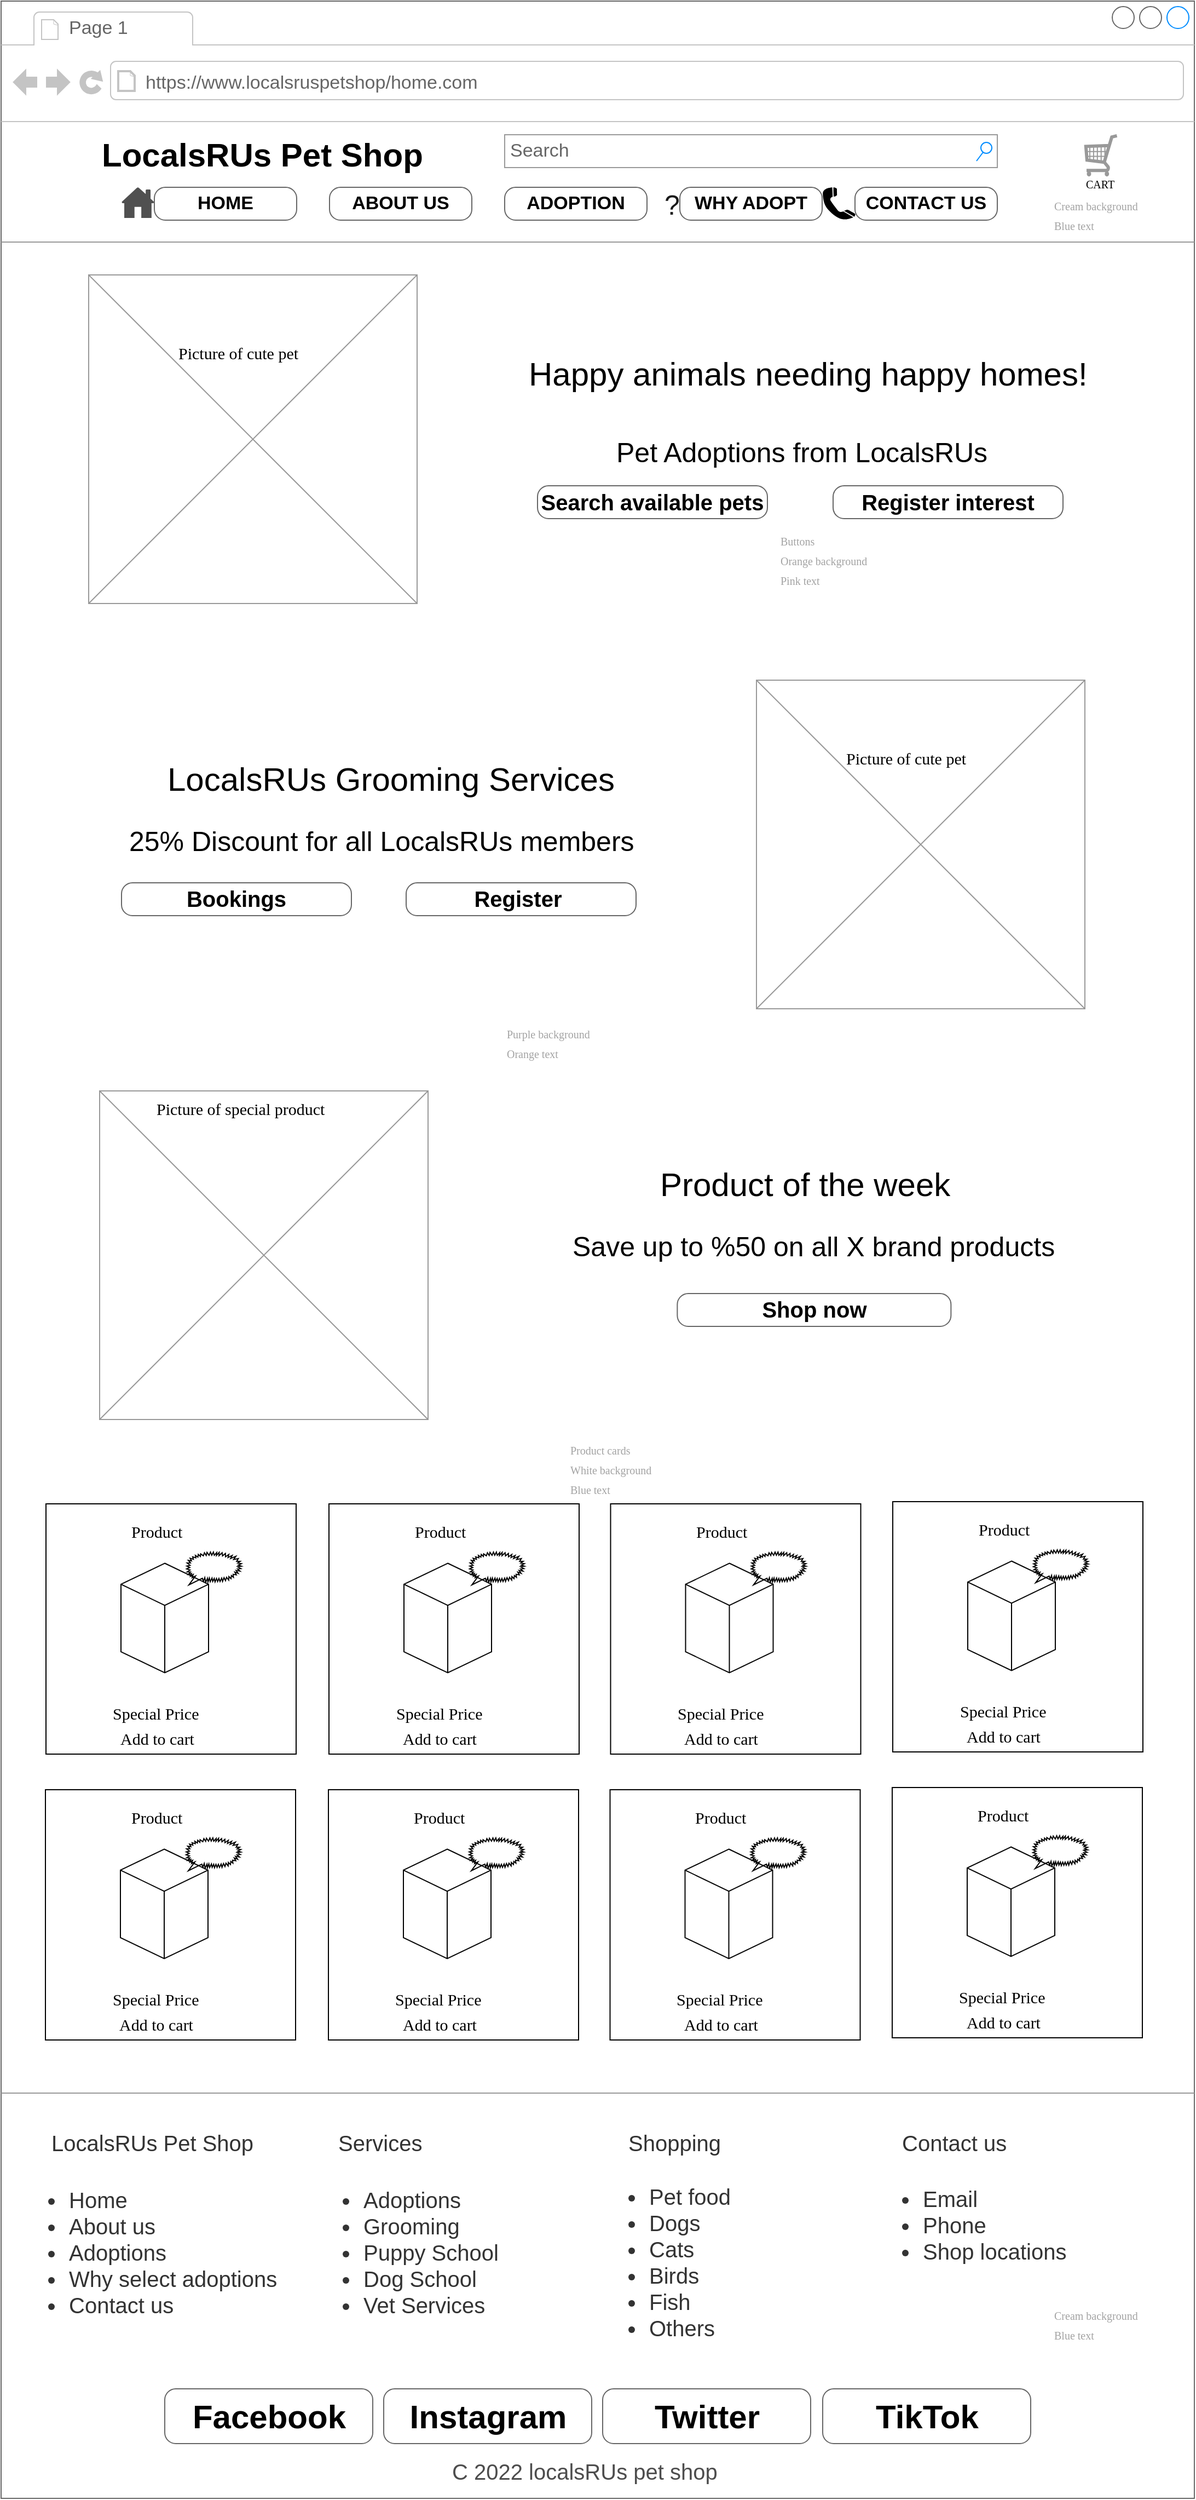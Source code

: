 <mxfile version="20.3.6" type="github" pages="2">
  <diagram name="Home Page" id="2cc2dc42-3aac-f2a9-1cec-7a8b7cbee084">
    <mxGraphModel dx="1117" dy="530" grid="1" gridSize="10" guides="1" tooltips="1" connect="1" arrows="1" fold="1" page="1" pageScale="1" pageWidth="1100" pageHeight="850" background="none" math="0" shadow="0">
      <root>
        <mxCell id="0" />
        <mxCell id="1" parent="0" />
        <mxCell id="7026571954dc6520-1" value="" style="strokeWidth=1;shadow=0;dashed=0;align=center;html=1;shape=mxgraph.mockup.containers.browserWindow;rSize=0;strokeColor=#666666;mainText=,;recursiveResize=0;rounded=0;labelBackgroundColor=none;fontFamily=Verdana;fontSize=12;fillColor=none;" parent="1" vertex="1">
          <mxGeometry x="50" y="120" width="1090" height="2280" as="geometry" />
        </mxCell>
        <mxCell id="7026571954dc6520-2" value="Page 1" style="strokeWidth=1;shadow=0;dashed=0;align=center;html=1;shape=mxgraph.mockup.containers.anchor;fontSize=17;fontColor=#666666;align=left;" parent="7026571954dc6520-1" vertex="1">
          <mxGeometry x="60" y="12" width="110" height="26" as="geometry" />
        </mxCell>
        <mxCell id="7026571954dc6520-3" value="https://www.localsruspetshop/home.com" style="strokeWidth=1;shadow=0;dashed=0;align=center;html=1;shape=mxgraph.mockup.containers.anchor;rSize=0;fontSize=17;fontColor=#666666;align=left;" parent="7026571954dc6520-1" vertex="1">
          <mxGeometry x="130" y="60" width="320" height="30" as="geometry" />
        </mxCell>
        <mxCell id="7026571954dc6520-4" value="&lt;b&gt;LocalsRUs Pet Shop&lt;/b&gt;" style="text;html=1;points=[];align=left;verticalAlign=top;spacingTop=-4;fontSize=30;fontFamily=Helvetica;" parent="7026571954dc6520-1" vertex="1">
          <mxGeometry x="90" y="120" width="340" height="40" as="geometry" />
        </mxCell>
        <mxCell id="7026571954dc6520-14" value="Search" style="strokeWidth=1;shadow=0;dashed=0;align=center;html=1;shape=mxgraph.mockup.forms.searchBox;strokeColor=#999999;mainText=;strokeColor2=#008cff;fontColor=#666666;fontSize=17;align=left;spacingLeft=3;rounded=0;labelBackgroundColor=none;" parent="7026571954dc6520-1" vertex="1">
          <mxGeometry x="460" y="122" width="450" height="30" as="geometry" />
        </mxCell>
        <mxCell id="7026571954dc6520-15" value="" style="verticalLabelPosition=bottom;shadow=0;dashed=0;align=center;html=1;verticalAlign=top;strokeWidth=1;shape=mxgraph.mockup.markup.line;strokeColor=#999999;rounded=0;labelBackgroundColor=none;fillColor=#ffffff;fontFamily=Verdana;fontSize=12;fontColor=#000000;" parent="7026571954dc6520-1" vertex="1">
          <mxGeometry y="210" width="1090" height="20" as="geometry" />
        </mxCell>
        <mxCell id="ZKCa81xU6BHPcgiJYVoB-46" value="&lt;font color=&quot;#a3a3a3&quot; style=&quot;font-size: 10px;&quot;&gt;Cream background&lt;br&gt;Blue text&lt;br&gt;&lt;/font&gt;" style="text;html=1;points=[];align=left;verticalAlign=top;spacingTop=-4;fontSize=15;fontFamily=Verdana" vertex="1" parent="7026571954dc6520-1">
          <mxGeometry x="960" y="174" width="100" height="50" as="geometry" />
        </mxCell>
        <mxCell id="ZKCa81xU6BHPcgiJYVoB-48" value="&lt;font style=&quot;font-size: 10px;&quot;&gt;CART&lt;/font&gt;" style="text;html=1;points=[];align=left;verticalAlign=top;spacingTop=-4;fontSize=15;fontFamily=Verdana" vertex="1" parent="7026571954dc6520-1">
          <mxGeometry x="989" y="154" width="24" height="20" as="geometry" />
        </mxCell>
        <mxCell id="ZKCa81xU6BHPcgiJYVoB-49" value="" style="verticalLabelPosition=bottom;shadow=0;dashed=0;align=center;html=1;verticalAlign=top;strokeWidth=1;shape=mxgraph.mockup.misc.shoppingCart;strokeColor=#999999;fontFamily=Helvetica;fontSize=10;fontColor=#A3A3A3;fillColor=none;" vertex="1" parent="7026571954dc6520-1">
          <mxGeometry x="990" y="122" width="30" height="38" as="geometry" />
        </mxCell>
        <mxCell id="ZKCa81xU6BHPcgiJYVoB-187" value="" style="group" vertex="1" connectable="0" parent="7026571954dc6520-1">
          <mxGeometry x="80" y="250" width="300" height="300" as="geometry" />
        </mxCell>
        <mxCell id="7026571954dc6520-16" value="Picture of cute pet" style="text;html=1;points=[];align=left;verticalAlign=top;spacingTop=-4;fontSize=15;fontFamily=Verdana" parent="ZKCa81xU6BHPcgiJYVoB-187" vertex="1">
          <mxGeometry x="80" y="60" width="170" height="30" as="geometry" />
        </mxCell>
        <mxCell id="7026571954dc6520-22" value="" style="verticalLabelPosition=bottom;shadow=0;dashed=0;align=center;html=1;verticalAlign=top;strokeWidth=1;shape=mxgraph.mockup.graphics.simpleIcon;strokeColor=#999999;fillColor=none;rounded=0;labelBackgroundColor=none;fontFamily=Verdana;fontSize=12;fontColor=#000000;" parent="ZKCa81xU6BHPcgiJYVoB-187" vertex="1">
          <mxGeometry width="300" height="300" as="geometry" />
        </mxCell>
        <mxCell id="ZKCa81xU6BHPcgiJYVoB-202" value="" style="group" vertex="1" connectable="0" parent="7026571954dc6520-1">
          <mxGeometry x="690" y="620" width="300" height="300" as="geometry" />
        </mxCell>
        <mxCell id="ZKCa81xU6BHPcgiJYVoB-203" value="Picture of cute pet" style="text;html=1;points=[];align=left;verticalAlign=top;spacingTop=-4;fontSize=15;fontFamily=Verdana" vertex="1" parent="ZKCa81xU6BHPcgiJYVoB-202">
          <mxGeometry x="80" y="60" width="170" height="30" as="geometry" />
        </mxCell>
        <mxCell id="ZKCa81xU6BHPcgiJYVoB-204" value="" style="verticalLabelPosition=bottom;shadow=0;dashed=0;align=center;html=1;verticalAlign=top;strokeWidth=1;shape=mxgraph.mockup.graphics.simpleIcon;strokeColor=#999999;fillColor=none;rounded=0;labelBackgroundColor=none;fontFamily=Verdana;fontSize=12;fontColor=#000000;" vertex="1" parent="ZKCa81xU6BHPcgiJYVoB-202">
          <mxGeometry width="300" height="300" as="geometry" />
        </mxCell>
        <mxCell id="ZKCa81xU6BHPcgiJYVoB-207" value="&lt;font style=&quot;font-size: 20px;&quot;&gt;&lt;b&gt;Bookings&lt;/b&gt;&lt;/font&gt;" style="strokeWidth=1;shadow=0;dashed=0;align=center;html=1;shape=mxgraph.mockup.buttons.button;strokeColor=#666666;mainText=;buttonStyle=round;fontSize=17;fontStyle=0;fillColor=none;whiteSpace=wrap;rounded=0;labelBackgroundColor=none;" vertex="1" parent="7026571954dc6520-1">
          <mxGeometry x="110" y="805" width="210" height="30" as="geometry" />
        </mxCell>
        <mxCell id="ZKCa81xU6BHPcgiJYVoB-208" value="&lt;b&gt;&lt;font style=&quot;font-size: 20px;&quot;&gt;Register&amp;nbsp;&lt;/font&gt;&lt;/b&gt;" style="strokeWidth=1;shadow=0;dashed=0;align=center;html=1;shape=mxgraph.mockup.buttons.button;strokeColor=#666666;mainText=;buttonStyle=round;fontSize=17;fontStyle=0;fillColor=none;whiteSpace=wrap;rounded=0;labelBackgroundColor=none;" vertex="1" parent="7026571954dc6520-1">
          <mxGeometry x="370" y="805" width="210" height="30" as="geometry" />
        </mxCell>
        <mxCell id="ZKCa81xU6BHPcgiJYVoB-210" value="LocalsRUs Grooming Services" style="text;html=1;points=[];align=left;verticalAlign=top;spacingTop=-4;fontSize=30;fontFamily=Helvetica;" vertex="1" parent="7026571954dc6520-1">
          <mxGeometry x="149.5" y="690" width="420" height="40" as="geometry" />
        </mxCell>
        <mxCell id="ZKCa81xU6BHPcgiJYVoB-328" value="Product of the week" style="text;html=1;points=[];align=left;verticalAlign=top;spacingTop=-4;fontSize=30;fontFamily=Helvetica;" vertex="1" parent="7026571954dc6520-1">
          <mxGeometry x="600" y="1060" width="280" height="40" as="geometry" />
        </mxCell>
        <mxCell id="ZKCa81xU6BHPcgiJYVoB-325" value="&lt;font style=&quot;font-size: 20px;&quot;&gt;&lt;b&gt;Shop now&lt;/b&gt;&lt;/font&gt;" style="strokeWidth=1;shadow=0;dashed=0;align=center;html=1;shape=mxgraph.mockup.buttons.button;strokeColor=#666666;mainText=;buttonStyle=round;fontSize=17;fontStyle=0;fillColor=none;whiteSpace=wrap;rounded=0;labelBackgroundColor=none;" vertex="1" parent="7026571954dc6520-1">
          <mxGeometry x="617.69" y="1180" width="250" height="30" as="geometry" />
        </mxCell>
        <mxCell id="ZKCa81xU6BHPcgiJYVoB-220" value="" style="group" vertex="1" connectable="0" parent="7026571954dc6520-1">
          <mxGeometry x="41" y="1372" width="235.5" height="233" as="geometry" />
        </mxCell>
        <mxCell id="7026571954dc6520-31" value="Product" style="text;html=1;points=[];align=left;verticalAlign=top;spacingTop=-4;fontSize=15;fontFamily=Verdana" parent="ZKCa81xU6BHPcgiJYVoB-220" vertex="1">
          <mxGeometry x="76" y="14" width="65" height="30" as="geometry" />
        </mxCell>
        <mxCell id="ZKCa81xU6BHPcgiJYVoB-212" value="Special Price" style="text;html=1;points=[];align=left;verticalAlign=top;spacingTop=-4;fontSize=15;fontFamily=Verdana" vertex="1" parent="ZKCa81xU6BHPcgiJYVoB-220">
          <mxGeometry x="59.17" y="180" width="98.67" height="24" as="geometry" />
        </mxCell>
        <mxCell id="ZKCa81xU6BHPcgiJYVoB-218" value="" style="whiteSpace=wrap;html=1;shape=mxgraph.basic.isocube;isoAngle=15;fontFamily=Helvetica;fontSize=20;fontColor=#A3A3A3;fillColor=none;" vertex="1" parent="ZKCa81xU6BHPcgiJYVoB-220">
          <mxGeometry x="68.5" y="54.25" width="80" height="100" as="geometry" />
        </mxCell>
        <mxCell id="ZKCa81xU6BHPcgiJYVoB-219" value="" style="whiteSpace=wrap;html=1;shape=mxgraph.basic.loud_callout;fontFamily=Helvetica;fontSize=20;fontColor=#A3A3A3;fillColor=none;" vertex="1" parent="ZKCa81xU6BHPcgiJYVoB-220">
          <mxGeometry x="128.5" y="44" width="50" height="30" as="geometry" />
        </mxCell>
        <mxCell id="ZKCa81xU6BHPcgiJYVoB-263" value="" style="group" vertex="1" connectable="0" parent="ZKCa81xU6BHPcgiJYVoB-220">
          <mxGeometry width="235.5" height="233" as="geometry" />
        </mxCell>
        <mxCell id="ZKCa81xU6BHPcgiJYVoB-217" value="" style="whiteSpace=wrap;html=1;aspect=fixed;fontFamily=Helvetica;fontSize=20;fontColor=#A3A3A3;fillColor=none;" vertex="1" parent="ZKCa81xU6BHPcgiJYVoB-263">
          <mxGeometry width="228.5" height="228.5" as="geometry" />
        </mxCell>
        <mxCell id="7026571954dc6520-32" value="Add to cart" style="text;html=1;points=[];align=left;verticalAlign=top;spacingTop=-4;fontSize=15;fontFamily=Verdana" parent="ZKCa81xU6BHPcgiJYVoB-263" vertex="1">
          <mxGeometry x="65.5" y="203" width="170" height="30" as="geometry" />
        </mxCell>
        <mxCell id="ZKCa81xU6BHPcgiJYVoB-264" value="" style="group" vertex="1" connectable="0" parent="7026571954dc6520-1">
          <mxGeometry x="299.5" y="1372" width="235.5" height="233" as="geometry" />
        </mxCell>
        <mxCell id="ZKCa81xU6BHPcgiJYVoB-265" value="Product" style="text;html=1;points=[];align=left;verticalAlign=top;spacingTop=-4;fontSize=15;fontFamily=Verdana" vertex="1" parent="ZKCa81xU6BHPcgiJYVoB-264">
          <mxGeometry x="76" y="14" width="65" height="30" as="geometry" />
        </mxCell>
        <mxCell id="ZKCa81xU6BHPcgiJYVoB-266" value="Special Price" style="text;html=1;points=[];align=left;verticalAlign=top;spacingTop=-4;fontSize=15;fontFamily=Verdana" vertex="1" parent="ZKCa81xU6BHPcgiJYVoB-264">
          <mxGeometry x="59.17" y="180" width="98.67" height="24" as="geometry" />
        </mxCell>
        <mxCell id="ZKCa81xU6BHPcgiJYVoB-267" value="" style="whiteSpace=wrap;html=1;shape=mxgraph.basic.isocube;isoAngle=15;fontFamily=Helvetica;fontSize=20;fontColor=#A3A3A3;fillColor=none;" vertex="1" parent="ZKCa81xU6BHPcgiJYVoB-264">
          <mxGeometry x="68.5" y="54.25" width="80" height="100" as="geometry" />
        </mxCell>
        <mxCell id="ZKCa81xU6BHPcgiJYVoB-268" value="" style="whiteSpace=wrap;html=1;shape=mxgraph.basic.loud_callout;fontFamily=Helvetica;fontSize=20;fontColor=#A3A3A3;fillColor=none;" vertex="1" parent="ZKCa81xU6BHPcgiJYVoB-264">
          <mxGeometry x="128.5" y="44" width="50" height="30" as="geometry" />
        </mxCell>
        <mxCell id="ZKCa81xU6BHPcgiJYVoB-269" value="" style="group" vertex="1" connectable="0" parent="ZKCa81xU6BHPcgiJYVoB-264">
          <mxGeometry width="235.5" height="233" as="geometry" />
        </mxCell>
        <mxCell id="ZKCa81xU6BHPcgiJYVoB-270" value="" style="whiteSpace=wrap;html=1;aspect=fixed;fontFamily=Helvetica;fontSize=20;fontColor=#A3A3A3;fillColor=none;" vertex="1" parent="ZKCa81xU6BHPcgiJYVoB-269">
          <mxGeometry width="228.5" height="228.5" as="geometry" />
        </mxCell>
        <mxCell id="ZKCa81xU6BHPcgiJYVoB-271" value="Add to cart" style="text;html=1;points=[];align=left;verticalAlign=top;spacingTop=-4;fontSize=15;fontFamily=Verdana" vertex="1" parent="ZKCa81xU6BHPcgiJYVoB-269">
          <mxGeometry x="65.5" y="203" width="170" height="30" as="geometry" />
        </mxCell>
        <mxCell id="ZKCa81xU6BHPcgiJYVoB-272" value="" style="group" vertex="1" connectable="0" parent="7026571954dc6520-1">
          <mxGeometry x="556.75" y="1372" width="235.5" height="233" as="geometry" />
        </mxCell>
        <mxCell id="ZKCa81xU6BHPcgiJYVoB-273" value="Product" style="text;html=1;points=[];align=left;verticalAlign=top;spacingTop=-4;fontSize=15;fontFamily=Verdana" vertex="1" parent="ZKCa81xU6BHPcgiJYVoB-272">
          <mxGeometry x="76" y="14" width="65" height="30" as="geometry" />
        </mxCell>
        <mxCell id="ZKCa81xU6BHPcgiJYVoB-274" value="Special Price" style="text;html=1;points=[];align=left;verticalAlign=top;spacingTop=-4;fontSize=15;fontFamily=Verdana" vertex="1" parent="ZKCa81xU6BHPcgiJYVoB-272">
          <mxGeometry x="59.17" y="180" width="98.67" height="24" as="geometry" />
        </mxCell>
        <mxCell id="ZKCa81xU6BHPcgiJYVoB-275" value="" style="whiteSpace=wrap;html=1;shape=mxgraph.basic.isocube;isoAngle=15;fontFamily=Helvetica;fontSize=20;fontColor=#A3A3A3;fillColor=none;" vertex="1" parent="ZKCa81xU6BHPcgiJYVoB-272">
          <mxGeometry x="68.5" y="54.25" width="80" height="100" as="geometry" />
        </mxCell>
        <mxCell id="ZKCa81xU6BHPcgiJYVoB-276" value="" style="whiteSpace=wrap;html=1;shape=mxgraph.basic.loud_callout;fontFamily=Helvetica;fontSize=20;fontColor=#A3A3A3;fillColor=none;" vertex="1" parent="ZKCa81xU6BHPcgiJYVoB-272">
          <mxGeometry x="128.5" y="44" width="50" height="30" as="geometry" />
        </mxCell>
        <mxCell id="ZKCa81xU6BHPcgiJYVoB-277" value="" style="group" vertex="1" connectable="0" parent="ZKCa81xU6BHPcgiJYVoB-272">
          <mxGeometry width="235.5" height="233" as="geometry" />
        </mxCell>
        <mxCell id="ZKCa81xU6BHPcgiJYVoB-278" value="" style="whiteSpace=wrap;html=1;aspect=fixed;fontFamily=Helvetica;fontSize=20;fontColor=#A3A3A3;fillColor=none;" vertex="1" parent="ZKCa81xU6BHPcgiJYVoB-277">
          <mxGeometry width="228.5" height="228.5" as="geometry" />
        </mxCell>
        <mxCell id="ZKCa81xU6BHPcgiJYVoB-279" value="Add to cart" style="text;html=1;points=[];align=left;verticalAlign=top;spacingTop=-4;fontSize=15;fontFamily=Verdana" vertex="1" parent="ZKCa81xU6BHPcgiJYVoB-277">
          <mxGeometry x="65.5" y="203" width="170" height="30" as="geometry" />
        </mxCell>
        <mxCell id="ZKCa81xU6BHPcgiJYVoB-280" value="" style="group" vertex="1" connectable="0" parent="7026571954dc6520-1">
          <mxGeometry x="814.5" y="1370" width="235.5" height="233" as="geometry" />
        </mxCell>
        <mxCell id="ZKCa81xU6BHPcgiJYVoB-281" value="Product" style="text;html=1;points=[];align=left;verticalAlign=top;spacingTop=-4;fontSize=15;fontFamily=Verdana" vertex="1" parent="ZKCa81xU6BHPcgiJYVoB-280">
          <mxGeometry x="76" y="14" width="65" height="30" as="geometry" />
        </mxCell>
        <mxCell id="ZKCa81xU6BHPcgiJYVoB-282" value="Special Price" style="text;html=1;points=[];align=left;verticalAlign=top;spacingTop=-4;fontSize=15;fontFamily=Verdana" vertex="1" parent="ZKCa81xU6BHPcgiJYVoB-280">
          <mxGeometry x="59.17" y="180" width="98.67" height="24" as="geometry" />
        </mxCell>
        <mxCell id="ZKCa81xU6BHPcgiJYVoB-283" value="" style="whiteSpace=wrap;html=1;shape=mxgraph.basic.isocube;isoAngle=15;fontFamily=Helvetica;fontSize=20;fontColor=#A3A3A3;fillColor=none;" vertex="1" parent="ZKCa81xU6BHPcgiJYVoB-280">
          <mxGeometry x="68.5" y="54.25" width="80" height="100" as="geometry" />
        </mxCell>
        <mxCell id="ZKCa81xU6BHPcgiJYVoB-284" value="" style="whiteSpace=wrap;html=1;shape=mxgraph.basic.loud_callout;fontFamily=Helvetica;fontSize=20;fontColor=#A3A3A3;fillColor=none;" vertex="1" parent="ZKCa81xU6BHPcgiJYVoB-280">
          <mxGeometry x="128.5" y="44" width="50" height="30" as="geometry" />
        </mxCell>
        <mxCell id="ZKCa81xU6BHPcgiJYVoB-285" value="" style="group" vertex="1" connectable="0" parent="ZKCa81xU6BHPcgiJYVoB-280">
          <mxGeometry width="235.5" height="233" as="geometry" />
        </mxCell>
        <mxCell id="ZKCa81xU6BHPcgiJYVoB-286" value="" style="whiteSpace=wrap;html=1;aspect=fixed;fontFamily=Helvetica;fontSize=20;fontColor=#A3A3A3;fillColor=none;" vertex="1" parent="ZKCa81xU6BHPcgiJYVoB-285">
          <mxGeometry width="228.5" height="228.5" as="geometry" />
        </mxCell>
        <mxCell id="ZKCa81xU6BHPcgiJYVoB-287" value="Add to cart" style="text;html=1;points=[];align=left;verticalAlign=top;spacingTop=-4;fontSize=15;fontFamily=Verdana" vertex="1" parent="ZKCa81xU6BHPcgiJYVoB-285">
          <mxGeometry x="65.5" y="203" width="170" height="30" as="geometry" />
        </mxCell>
        <mxCell id="ZKCa81xU6BHPcgiJYVoB-288" value="" style="group" vertex="1" connectable="0" parent="7026571954dc6520-1">
          <mxGeometry x="40.5" y="1633" width="235.5" height="233" as="geometry" />
        </mxCell>
        <mxCell id="ZKCa81xU6BHPcgiJYVoB-289" value="Product" style="text;html=1;points=[];align=left;verticalAlign=top;spacingTop=-4;fontSize=15;fontFamily=Verdana" vertex="1" parent="ZKCa81xU6BHPcgiJYVoB-288">
          <mxGeometry x="76" y="14" width="65" height="30" as="geometry" />
        </mxCell>
        <mxCell id="ZKCa81xU6BHPcgiJYVoB-290" value="Special Price" style="text;html=1;points=[];align=left;verticalAlign=top;spacingTop=-4;fontSize=15;fontFamily=Verdana" vertex="1" parent="ZKCa81xU6BHPcgiJYVoB-288">
          <mxGeometry x="59.17" y="180" width="98.67" height="24" as="geometry" />
        </mxCell>
        <mxCell id="ZKCa81xU6BHPcgiJYVoB-291" value="" style="whiteSpace=wrap;html=1;shape=mxgraph.basic.isocube;isoAngle=15;fontFamily=Helvetica;fontSize=20;fontColor=#A3A3A3;fillColor=none;" vertex="1" parent="ZKCa81xU6BHPcgiJYVoB-288">
          <mxGeometry x="68.5" y="54.25" width="80" height="100" as="geometry" />
        </mxCell>
        <mxCell id="ZKCa81xU6BHPcgiJYVoB-292" value="" style="whiteSpace=wrap;html=1;shape=mxgraph.basic.loud_callout;fontFamily=Helvetica;fontSize=20;fontColor=#A3A3A3;fillColor=none;" vertex="1" parent="ZKCa81xU6BHPcgiJYVoB-288">
          <mxGeometry x="128.5" y="44" width="50" height="30" as="geometry" />
        </mxCell>
        <mxCell id="ZKCa81xU6BHPcgiJYVoB-293" value="" style="group" vertex="1" connectable="0" parent="ZKCa81xU6BHPcgiJYVoB-288">
          <mxGeometry width="235.5" height="233" as="geometry" />
        </mxCell>
        <mxCell id="ZKCa81xU6BHPcgiJYVoB-294" value="" style="whiteSpace=wrap;html=1;aspect=fixed;fontFamily=Helvetica;fontSize=20;fontColor=#A3A3A3;fillColor=none;" vertex="1" parent="ZKCa81xU6BHPcgiJYVoB-293">
          <mxGeometry width="228.5" height="228.5" as="geometry" />
        </mxCell>
        <mxCell id="ZKCa81xU6BHPcgiJYVoB-295" value="Add to cart" style="text;html=1;points=[];align=left;verticalAlign=top;spacingTop=-4;fontSize=15;fontFamily=Verdana" vertex="1" parent="ZKCa81xU6BHPcgiJYVoB-293">
          <mxGeometry x="65.5" y="203" width="170" height="30" as="geometry" />
        </mxCell>
        <mxCell id="ZKCa81xU6BHPcgiJYVoB-296" value="" style="group" vertex="1" connectable="0" parent="7026571954dc6520-1">
          <mxGeometry x="299" y="1633" width="235.5" height="233" as="geometry" />
        </mxCell>
        <mxCell id="ZKCa81xU6BHPcgiJYVoB-297" value="Product" style="text;html=1;points=[];align=left;verticalAlign=top;spacingTop=-4;fontSize=15;fontFamily=Verdana" vertex="1" parent="ZKCa81xU6BHPcgiJYVoB-296">
          <mxGeometry x="76" y="14" width="65" height="30" as="geometry" />
        </mxCell>
        <mxCell id="ZKCa81xU6BHPcgiJYVoB-298" value="Special Price" style="text;html=1;points=[];align=left;verticalAlign=top;spacingTop=-4;fontSize=15;fontFamily=Verdana" vertex="1" parent="ZKCa81xU6BHPcgiJYVoB-296">
          <mxGeometry x="59.17" y="180" width="98.67" height="24" as="geometry" />
        </mxCell>
        <mxCell id="ZKCa81xU6BHPcgiJYVoB-299" value="" style="whiteSpace=wrap;html=1;shape=mxgraph.basic.isocube;isoAngle=15;fontFamily=Helvetica;fontSize=20;fontColor=#A3A3A3;fillColor=none;" vertex="1" parent="ZKCa81xU6BHPcgiJYVoB-296">
          <mxGeometry x="68.5" y="54.25" width="80" height="100" as="geometry" />
        </mxCell>
        <mxCell id="ZKCa81xU6BHPcgiJYVoB-300" value="" style="whiteSpace=wrap;html=1;shape=mxgraph.basic.loud_callout;fontFamily=Helvetica;fontSize=20;fontColor=#A3A3A3;fillColor=none;" vertex="1" parent="ZKCa81xU6BHPcgiJYVoB-296">
          <mxGeometry x="128.5" y="44" width="50" height="30" as="geometry" />
        </mxCell>
        <mxCell id="ZKCa81xU6BHPcgiJYVoB-301" value="" style="group" vertex="1" connectable="0" parent="ZKCa81xU6BHPcgiJYVoB-296">
          <mxGeometry width="235.5" height="233" as="geometry" />
        </mxCell>
        <mxCell id="ZKCa81xU6BHPcgiJYVoB-302" value="" style="whiteSpace=wrap;html=1;aspect=fixed;fontFamily=Helvetica;fontSize=20;fontColor=#A3A3A3;fillColor=none;" vertex="1" parent="ZKCa81xU6BHPcgiJYVoB-301">
          <mxGeometry width="228.5" height="228.5" as="geometry" />
        </mxCell>
        <mxCell id="ZKCa81xU6BHPcgiJYVoB-303" value="Add to cart" style="text;html=1;points=[];align=left;verticalAlign=top;spacingTop=-4;fontSize=15;fontFamily=Verdana" vertex="1" parent="ZKCa81xU6BHPcgiJYVoB-301">
          <mxGeometry x="65.5" y="203" width="170" height="30" as="geometry" />
        </mxCell>
        <mxCell id="ZKCa81xU6BHPcgiJYVoB-304" value="" style="group" vertex="1" connectable="0" parent="7026571954dc6520-1">
          <mxGeometry x="556.25" y="1633" width="235.5" height="233" as="geometry" />
        </mxCell>
        <mxCell id="ZKCa81xU6BHPcgiJYVoB-305" value="Product" style="text;html=1;points=[];align=left;verticalAlign=top;spacingTop=-4;fontSize=15;fontFamily=Verdana" vertex="1" parent="ZKCa81xU6BHPcgiJYVoB-304">
          <mxGeometry x="76" y="14" width="65" height="30" as="geometry" />
        </mxCell>
        <mxCell id="ZKCa81xU6BHPcgiJYVoB-306" value="Special Price" style="text;html=1;points=[];align=left;verticalAlign=top;spacingTop=-4;fontSize=15;fontFamily=Verdana" vertex="1" parent="ZKCa81xU6BHPcgiJYVoB-304">
          <mxGeometry x="59.17" y="180" width="98.67" height="24" as="geometry" />
        </mxCell>
        <mxCell id="ZKCa81xU6BHPcgiJYVoB-307" value="" style="whiteSpace=wrap;html=1;shape=mxgraph.basic.isocube;isoAngle=15;fontFamily=Helvetica;fontSize=20;fontColor=#A3A3A3;fillColor=none;" vertex="1" parent="ZKCa81xU6BHPcgiJYVoB-304">
          <mxGeometry x="68.5" y="54.25" width="80" height="100" as="geometry" />
        </mxCell>
        <mxCell id="ZKCa81xU6BHPcgiJYVoB-308" value="" style="whiteSpace=wrap;html=1;shape=mxgraph.basic.loud_callout;fontFamily=Helvetica;fontSize=20;fontColor=#A3A3A3;fillColor=none;" vertex="1" parent="ZKCa81xU6BHPcgiJYVoB-304">
          <mxGeometry x="128.5" y="44" width="50" height="30" as="geometry" />
        </mxCell>
        <mxCell id="ZKCa81xU6BHPcgiJYVoB-309" value="" style="group" vertex="1" connectable="0" parent="ZKCa81xU6BHPcgiJYVoB-304">
          <mxGeometry width="235.5" height="233" as="geometry" />
        </mxCell>
        <mxCell id="ZKCa81xU6BHPcgiJYVoB-310" value="" style="whiteSpace=wrap;html=1;aspect=fixed;fontFamily=Helvetica;fontSize=20;fontColor=#A3A3A3;fillColor=none;" vertex="1" parent="ZKCa81xU6BHPcgiJYVoB-309">
          <mxGeometry width="228.5" height="228.5" as="geometry" />
        </mxCell>
        <mxCell id="ZKCa81xU6BHPcgiJYVoB-311" value="Add to cart" style="text;html=1;points=[];align=left;verticalAlign=top;spacingTop=-4;fontSize=15;fontFamily=Verdana" vertex="1" parent="ZKCa81xU6BHPcgiJYVoB-309">
          <mxGeometry x="65.5" y="203" width="170" height="30" as="geometry" />
        </mxCell>
        <mxCell id="ZKCa81xU6BHPcgiJYVoB-312" value="" style="group" vertex="1" connectable="0" parent="7026571954dc6520-1">
          <mxGeometry x="814" y="1631" width="235.5" height="233" as="geometry" />
        </mxCell>
        <mxCell id="ZKCa81xU6BHPcgiJYVoB-313" value="Product" style="text;html=1;points=[];align=left;verticalAlign=top;spacingTop=-4;fontSize=15;fontFamily=Verdana" vertex="1" parent="ZKCa81xU6BHPcgiJYVoB-312">
          <mxGeometry x="76" y="14" width="65" height="30" as="geometry" />
        </mxCell>
        <mxCell id="ZKCa81xU6BHPcgiJYVoB-314" value="Special Price" style="text;html=1;points=[];align=left;verticalAlign=top;spacingTop=-4;fontSize=15;fontFamily=Verdana" vertex="1" parent="ZKCa81xU6BHPcgiJYVoB-312">
          <mxGeometry x="59.17" y="180" width="98.67" height="24" as="geometry" />
        </mxCell>
        <mxCell id="ZKCa81xU6BHPcgiJYVoB-315" value="" style="whiteSpace=wrap;html=1;shape=mxgraph.basic.isocube;isoAngle=15;fontFamily=Helvetica;fontSize=20;fontColor=#A3A3A3;fillColor=none;" vertex="1" parent="ZKCa81xU6BHPcgiJYVoB-312">
          <mxGeometry x="68.5" y="54.25" width="80" height="100" as="geometry" />
        </mxCell>
        <mxCell id="ZKCa81xU6BHPcgiJYVoB-316" value="" style="whiteSpace=wrap;html=1;shape=mxgraph.basic.loud_callout;fontFamily=Helvetica;fontSize=20;fontColor=#A3A3A3;fillColor=none;" vertex="1" parent="ZKCa81xU6BHPcgiJYVoB-312">
          <mxGeometry x="128.5" y="44" width="50" height="30" as="geometry" />
        </mxCell>
        <mxCell id="ZKCa81xU6BHPcgiJYVoB-317" value="" style="group" vertex="1" connectable="0" parent="ZKCa81xU6BHPcgiJYVoB-312">
          <mxGeometry width="235.5" height="233" as="geometry" />
        </mxCell>
        <mxCell id="ZKCa81xU6BHPcgiJYVoB-318" value="" style="whiteSpace=wrap;html=1;aspect=fixed;fontFamily=Helvetica;fontSize=20;fontColor=#A3A3A3;fillColor=none;" vertex="1" parent="ZKCa81xU6BHPcgiJYVoB-317">
          <mxGeometry width="228.5" height="228.5" as="geometry" />
        </mxCell>
        <mxCell id="ZKCa81xU6BHPcgiJYVoB-319" value="Add to cart" style="text;html=1;points=[];align=left;verticalAlign=top;spacingTop=-4;fontSize=15;fontFamily=Verdana" vertex="1" parent="ZKCa81xU6BHPcgiJYVoB-317">
          <mxGeometry x="65.5" y="203" width="170" height="30" as="geometry" />
        </mxCell>
        <mxCell id="ZKCa81xU6BHPcgiJYVoB-321" value="Picture of special product" style="text;html=1;points=[];align=left;verticalAlign=top;spacingTop=-4;fontSize=15;fontFamily=Verdana" vertex="1" parent="7026571954dc6520-1">
          <mxGeometry x="140" y="1000" width="200" height="30" as="geometry" />
        </mxCell>
        <mxCell id="ZKCa81xU6BHPcgiJYVoB-322" value="" style="verticalLabelPosition=bottom;shadow=0;dashed=0;align=center;html=1;verticalAlign=top;strokeWidth=1;shape=mxgraph.mockup.graphics.simpleIcon;strokeColor=#999999;fillColor=none;rounded=0;labelBackgroundColor=none;fontFamily=Verdana;fontSize=12;fontColor=#000000;" vertex="1" parent="7026571954dc6520-1">
          <mxGeometry x="90" y="995" width="300" height="300" as="geometry" />
        </mxCell>
        <mxCell id="ZKCa81xU6BHPcgiJYVoB-329" value="&lt;font color=&quot;#a3a3a3&quot; style=&quot;font-size: 10px;&quot;&gt;Purple background&lt;br&gt;Orange text&lt;br&gt;&lt;/font&gt;" style="text;html=1;points=[];align=left;verticalAlign=top;spacingTop=-4;fontSize=15;fontFamily=Verdana" vertex="1" parent="7026571954dc6520-1">
          <mxGeometry x="460" y="930" width="100" height="50" as="geometry" />
        </mxCell>
        <mxCell id="ZKCa81xU6BHPcgiJYVoB-330" value="" style="verticalLabelPosition=bottom;shadow=0;dashed=0;align=center;html=1;verticalAlign=top;strokeWidth=1;shape=mxgraph.mockup.markup.line;strokeColor=#999999;rounded=0;labelBackgroundColor=none;fillColor=#ffffff;fontFamily=Verdana;fontSize=12;fontColor=#000000;" vertex="1" parent="7026571954dc6520-1">
          <mxGeometry y="1900" width="1090" height="20" as="geometry" />
        </mxCell>
        <mxCell id="ZKCa81xU6BHPcgiJYVoB-332" value="&lt;ul&gt;&lt;li&gt;Home&lt;/li&gt;&lt;li&gt;About us&lt;/li&gt;&lt;li&gt;Adoptions&lt;/li&gt;&lt;li&gt;Why select adoptions&lt;/li&gt;&lt;li&gt;Contact us&lt;/li&gt;&lt;/ul&gt;" style="text;strokeColor=none;fillColor=none;html=1;whiteSpace=wrap;verticalAlign=middle;overflow=hidden;fontFamily=Helvetica;fontSize=20;fontColor=#333333;" vertex="1" parent="7026571954dc6520-1">
          <mxGeometry x="20" y="1970" width="240" height="170" as="geometry" />
        </mxCell>
        <mxCell id="ZKCa81xU6BHPcgiJYVoB-333" value="&lt;ul&gt;&lt;li&gt;Adoptions&lt;/li&gt;&lt;li&gt;Grooming&lt;/li&gt;&lt;li&gt;Puppy School&lt;/li&gt;&lt;li&gt;Dog School&lt;/li&gt;&lt;li&gt;Vet Services&lt;/li&gt;&lt;/ul&gt;" style="text;strokeColor=none;fillColor=none;html=1;whiteSpace=wrap;verticalAlign=middle;overflow=hidden;fontFamily=Helvetica;fontSize=20;fontColor=#333333;" vertex="1" parent="7026571954dc6520-1">
          <mxGeometry x="289" y="1970" width="211.16" height="170" as="geometry" />
        </mxCell>
        <mxCell id="ZKCa81xU6BHPcgiJYVoB-334" value="LocalsRUs Pet Shop" style="text;html=1;strokeColor=none;fillColor=none;align=left;verticalAlign=middle;whiteSpace=wrap;rounded=0;fontFamily=Helvetica;fontSize=20;fontColor=#333333;" vertex="1" parent="7026571954dc6520-1">
          <mxGeometry x="43.75" y="1940" width="229" height="30" as="geometry" />
        </mxCell>
        <mxCell id="ZKCa81xU6BHPcgiJYVoB-335" value="Services" style="text;html=1;strokeColor=none;fillColor=none;align=left;verticalAlign=middle;whiteSpace=wrap;rounded=0;fontFamily=Helvetica;fontSize=20;fontColor=#333333;" vertex="1" parent="7026571954dc6520-1">
          <mxGeometry x="306" y="1940" width="229" height="30" as="geometry" />
        </mxCell>
        <mxCell id="ZKCa81xU6BHPcgiJYVoB-336" value="Shopping" style="text;html=1;strokeColor=none;fillColor=none;align=left;verticalAlign=middle;whiteSpace=wrap;rounded=0;fontFamily=Helvetica;fontSize=20;fontColor=#333333;" vertex="1" parent="7026571954dc6520-1">
          <mxGeometry x="570.5" y="1940" width="229" height="30" as="geometry" />
        </mxCell>
        <mxCell id="ZKCa81xU6BHPcgiJYVoB-337" value="&lt;ul&gt;&lt;li&gt;Pet food&lt;/li&gt;&lt;li&gt;Dogs&lt;/li&gt;&lt;li&gt;Cats&lt;/li&gt;&lt;li&gt;Birds&lt;/li&gt;&lt;li&gt;Fish&lt;/li&gt;&lt;li&gt;Others&lt;/li&gt;&lt;/ul&gt;" style="text;strokeColor=none;fillColor=none;html=1;whiteSpace=wrap;verticalAlign=middle;overflow=hidden;fontFamily=Helvetica;fontSize=20;fontColor=#333333;" vertex="1" parent="7026571954dc6520-1">
          <mxGeometry x="550" y="1970" width="160" height="170" as="geometry" />
        </mxCell>
        <mxCell id="ZKCa81xU6BHPcgiJYVoB-338" value="Contact us" style="text;html=1;strokeColor=none;fillColor=none;align=left;verticalAlign=middle;whiteSpace=wrap;rounded=0;fontFamily=Helvetica;fontSize=20;fontColor=#333333;" vertex="1" parent="7026571954dc6520-1">
          <mxGeometry x="821.0" y="1940" width="229" height="30" as="geometry" />
        </mxCell>
        <mxCell id="ZKCa81xU6BHPcgiJYVoB-339" value="&lt;ul&gt;&lt;li&gt;Email&lt;/li&gt;&lt;li&gt;Phone&lt;/li&gt;&lt;li&gt;Shop locations&lt;/li&gt;&lt;/ul&gt;" style="text;strokeColor=none;fillColor=none;html=1;whiteSpace=wrap;verticalAlign=middle;overflow=hidden;fontFamily=Helvetica;fontSize=20;fontColor=#333333;" vertex="1" parent="7026571954dc6520-1">
          <mxGeometry x="799.5" y="1970" width="190.5" height="120" as="geometry" />
        </mxCell>
        <mxCell id="ZKCa81xU6BHPcgiJYVoB-340" value="&lt;font style=&quot;font-size: 30px;&quot;&gt;Facebook&lt;/font&gt;" style="strokeWidth=1;shadow=0;dashed=0;align=center;html=1;shape=mxgraph.mockup.buttons.button;strokeColor=#666666;fontColor=#000000;mainText=;buttonStyle=round;fontSize=17;fontStyle=1;fillColor=none;whiteSpace=wrap;fontFamily=Helvetica;" vertex="1" parent="7026571954dc6520-1">
          <mxGeometry x="149.5" y="2180" width="190" height="50" as="geometry" />
        </mxCell>
        <mxCell id="ZKCa81xU6BHPcgiJYVoB-341" value="&lt;font style=&quot;font-size: 30px;&quot;&gt;TikTok&lt;/font&gt;" style="strokeWidth=1;shadow=0;dashed=0;align=center;html=1;shape=mxgraph.mockup.buttons.button;strokeColor=#666666;fontColor=#000000;mainText=;buttonStyle=round;fontSize=17;fontStyle=1;fillColor=none;whiteSpace=wrap;fontFamily=Helvetica;" vertex="1" parent="7026571954dc6520-1">
          <mxGeometry x="750.5" y="2180" width="190" height="50" as="geometry" />
        </mxCell>
        <mxCell id="ZKCa81xU6BHPcgiJYVoB-342" value="&lt;font style=&quot;font-size: 30px;&quot;&gt;Twitter&lt;/font&gt;" style="strokeWidth=1;shadow=0;dashed=0;align=center;html=1;shape=mxgraph.mockup.buttons.button;strokeColor=#666666;fontColor=#000000;mainText=;buttonStyle=round;fontSize=17;fontStyle=1;fillColor=none;whiteSpace=wrap;fontFamily=Helvetica;" vertex="1" parent="7026571954dc6520-1">
          <mxGeometry x="549.5" y="2180" width="190" height="50" as="geometry" />
        </mxCell>
        <mxCell id="ZKCa81xU6BHPcgiJYVoB-343" value="&lt;font style=&quot;font-size: 30px;&quot;&gt;Instagram&lt;/font&gt;" style="strokeWidth=1;shadow=0;dashed=0;align=center;html=1;shape=mxgraph.mockup.buttons.button;strokeColor=#666666;fontColor=#000000;mainText=;buttonStyle=round;fontSize=17;fontStyle=1;fillColor=none;whiteSpace=wrap;fontFamily=Helvetica;" vertex="1" parent="7026571954dc6520-1">
          <mxGeometry x="349.5" y="2180" width="190" height="50" as="geometry" />
        </mxCell>
        <mxCell id="ZKCa81xU6BHPcgiJYVoB-344" value="&lt;font color=&quot;#4d4d4d&quot;&gt;C 2022 localsRUs pet shop&lt;/font&gt;" style="text;html=1;strokeColor=none;fillColor=none;align=left;verticalAlign=middle;whiteSpace=wrap;rounded=0;fontFamily=Helvetica;fontSize=20;fontColor=#A3A3A3;" vertex="1" parent="7026571954dc6520-1">
          <mxGeometry x="410.25" y="2240" width="269.5" height="30" as="geometry" />
        </mxCell>
        <mxCell id="ZKCa81xU6BHPcgiJYVoB-345" value="&lt;font color=&quot;#a3a3a3&quot; style=&quot;font-size: 10px;&quot;&gt;Cream background&lt;br&gt;Blue text&lt;br&gt;&lt;/font&gt;" style="text;html=1;points=[];align=left;verticalAlign=top;spacingTop=-4;fontSize=15;fontFamily=Verdana" vertex="1" parent="7026571954dc6520-1">
          <mxGeometry x="960" y="2100" width="100" height="50" as="geometry" />
        </mxCell>
        <mxCell id="ZKCa81xU6BHPcgiJYVoB-346" value="&lt;font color=&quot;#a3a3a3&quot; style=&quot;font-size: 10px;&quot;&gt;Buttons&amp;nbsp;&lt;br&gt;Orange background&lt;br&gt;Pink text&lt;br&gt;&lt;/font&gt;" style="text;html=1;points=[];align=left;verticalAlign=top;spacingTop=-4;fontSize=15;fontFamily=Verdana" vertex="1" parent="7026571954dc6520-1">
          <mxGeometry x="710" y="480" width="100" height="60" as="geometry" />
        </mxCell>
        <mxCell id="ZKCa81xU6BHPcgiJYVoB-347" value="&lt;font color=&quot;#a3a3a3&quot; style=&quot;font-size: 10px;&quot;&gt;Product cards&lt;br&gt;White background&lt;br&gt;Blue text&lt;br&gt;&lt;/font&gt;" style="text;html=1;points=[];align=left;verticalAlign=top;spacingTop=-4;fontSize=15;fontFamily=Verdana" vertex="1" parent="7026571954dc6520-1">
          <mxGeometry x="517.69" y="1310" width="100" height="60" as="geometry" />
        </mxCell>
        <mxCell id="ZKCa81xU6BHPcgiJYVoB-189" value="&lt;font style=&quot;font-size: 25px;&quot;&gt;Pet Adoptions from LocalsRUs&lt;/font&gt;" style="text;html=1;points=[];align=left;verticalAlign=top;spacingTop=-4;fontSize=30;fontFamily=Helvetica;" vertex="1" parent="7026571954dc6520-1">
          <mxGeometry x="560" y="390" width="450" height="40" as="geometry" />
        </mxCell>
        <mxCell id="7026571954dc6520-18" value="&lt;font style=&quot;font-size: 20px;&quot;&gt;&lt;b&gt;Search available pets&lt;/b&gt;&lt;/font&gt;" style="strokeWidth=1;shadow=0;dashed=0;align=center;html=1;shape=mxgraph.mockup.buttons.button;strokeColor=#666666;mainText=;buttonStyle=round;fontSize=17;fontStyle=0;fillColor=none;whiteSpace=wrap;rounded=0;labelBackgroundColor=none;" parent="7026571954dc6520-1" vertex="1">
          <mxGeometry x="490" y="442.5" width="210" height="30" as="geometry" />
        </mxCell>
        <mxCell id="7026571954dc6520-19" value="&lt;b&gt;&lt;font style=&quot;font-size: 20px;&quot;&gt;Register interest&lt;/font&gt;&lt;/b&gt;" style="strokeWidth=1;shadow=0;dashed=0;align=center;html=1;shape=mxgraph.mockup.buttons.button;strokeColor=#666666;mainText=;buttonStyle=round;fontSize=17;fontStyle=0;fillColor=none;whiteSpace=wrap;rounded=0;labelBackgroundColor=none;" parent="7026571954dc6520-1" vertex="1">
          <mxGeometry x="760" y="442.5" width="210" height="30" as="geometry" />
        </mxCell>
        <mxCell id="ZKCa81xU6BHPcgiJYVoB-186" value="Happy animals needing happy homes!" style="text;html=1;points=[];align=left;verticalAlign=top;spacingTop=-4;fontSize=30;fontFamily=Helvetica;fontStyle=0" vertex="1" parent="7026571954dc6520-1">
          <mxGeometry x="480" y="320" width="520" height="40" as="geometry" />
        </mxCell>
        <mxCell id="ZKCa81xU6BHPcgiJYVoB-209" value="&lt;font style=&quot;font-size: 25px;&quot;&gt;25% Discount for all LocalsRUs members&lt;/font&gt;" style="text;html=1;points=[];align=left;verticalAlign=top;spacingTop=-4;fontSize=30;fontFamily=Helvetica;fontStyle=0" vertex="1" parent="7026571954dc6520-1">
          <mxGeometry x="115" y="745" width="480" height="40" as="geometry" />
        </mxCell>
        <mxCell id="ZKCa81xU6BHPcgiJYVoB-327" value="&lt;font style=&quot;font-size: 25px;&quot;&gt;Save up to %50 on all X brand products&amp;nbsp;&lt;/font&gt;" style="text;html=1;points=[];align=left;verticalAlign=top;spacingTop=-4;fontSize=30;fontFamily=Helvetica;fontStyle=0" vertex="1" parent="7026571954dc6520-1">
          <mxGeometry x="520" y="1115" width="530" height="40" as="geometry" />
        </mxCell>
        <mxCell id="3m0PQxkp0bfgyoOIXBCD-5" value="" style="group" vertex="1" connectable="0" parent="7026571954dc6520-1">
          <mxGeometry x="270" y="167.5" width="160" height="35" as="geometry" />
        </mxCell>
        <mxCell id="3m0PQxkp0bfgyoOIXBCD-4" value="" style="shape=image;html=1;verticalAlign=top;verticalLabelPosition=bottom;labelBackgroundColor=#ffffff;imageAspect=0;aspect=fixed;image=https://cdn1.iconfinder.com/data/icons/uiux-001-solid/32/About-128.png;fontFamily=Helvetica;fontSize=25;fontColor=#1A1A1A;fillColor=none;" vertex="1" parent="3m0PQxkp0bfgyoOIXBCD-5">
          <mxGeometry width="35" height="35" as="geometry" />
        </mxCell>
        <mxCell id="ZKCa81xU6BHPcgiJYVoB-18" value="ABOUT US" style="strokeWidth=1;shadow=0;dashed=0;align=center;html=1;shape=mxgraph.mockup.buttons.button;strokeColor=#666666;fontColor=#000000;mainText=;buttonStyle=round;fontSize=17;fontStyle=1;fillColor=none;whiteSpace=wrap;" vertex="1" parent="3m0PQxkp0bfgyoOIXBCD-5">
          <mxGeometry x="30" y="2.5" width="130" height="30" as="geometry" />
        </mxCell>
        <mxCell id="3m0PQxkp0bfgyoOIXBCD-6" value="" style="group" vertex="1" connectable="0" parent="7026571954dc6520-1">
          <mxGeometry x="110" y="170" width="160" height="30" as="geometry" />
        </mxCell>
        <mxCell id="3m0PQxkp0bfgyoOIXBCD-3" value="" style="sketch=0;pointerEvents=1;shadow=0;dashed=0;html=1;strokeColor=none;fillColor=#505050;labelPosition=center;verticalLabelPosition=bottom;verticalAlign=top;outlineConnect=0;align=center;shape=mxgraph.office.concepts.home;fontFamily=Helvetica;fontSize=25;fontColor=#1A1A1A;" vertex="1" parent="3m0PQxkp0bfgyoOIXBCD-6">
          <mxGeometry width="30" height="28" as="geometry" />
        </mxCell>
        <mxCell id="ZKCa81xU6BHPcgiJYVoB-17" value="HOME" style="strokeWidth=1;shadow=0;dashed=0;align=center;html=1;shape=mxgraph.mockup.buttons.button;strokeColor=#666666;fontColor=#000000;mainText=;buttonStyle=round;fontSize=17;fontStyle=1;fillColor=none;whiteSpace=wrap;" vertex="1" parent="3m0PQxkp0bfgyoOIXBCD-6">
          <mxGeometry x="30" width="130" height="30" as="geometry" />
        </mxCell>
        <mxCell id="3m0PQxkp0bfgyoOIXBCD-8" value="" style="group" vertex="1" connectable="0" parent="7026571954dc6520-1">
          <mxGeometry x="432" y="170" width="158" height="30" as="geometry" />
        </mxCell>
        <mxCell id="ZKCa81xU6BHPcgiJYVoB-19" value="ADOPTION" style="strokeWidth=1;shadow=0;dashed=0;align=center;html=1;shape=mxgraph.mockup.buttons.button;strokeColor=#666666;fontColor=#000000;mainText=;buttonStyle=round;fontSize=17;fontStyle=1;fillColor=none;whiteSpace=wrap;" vertex="1" parent="3m0PQxkp0bfgyoOIXBCD-8">
          <mxGeometry x="28" width="130" height="30" as="geometry" />
        </mxCell>
        <mxCell id="3m0PQxkp0bfgyoOIXBCD-7" value="" style="shape=image;html=1;verticalAlign=top;verticalLabelPosition=bottom;labelBackgroundColor=#ffffff;imageAspect=0;aspect=fixed;image=https://cdn0.iconfinder.com/data/icons/phosphor-light-vol-2/256/dog-light-128.png;fontFamily=Helvetica;fontSize=25;fontColor=#1A1A1A;fillColor=none;" vertex="1" parent="3m0PQxkp0bfgyoOIXBCD-8">
          <mxGeometry y="2" width="28" height="28" as="geometry" />
        </mxCell>
        <mxCell id="3m0PQxkp0bfgyoOIXBCD-13" value="" style="group" vertex="1" connectable="0" parent="7026571954dc6520-1">
          <mxGeometry x="592" y="238" width="28" height="30" as="geometry" />
        </mxCell>
        <mxCell id="3m0PQxkp0bfgyoOIXBCD-17" value="" style="group" vertex="1" connectable="0" parent="7026571954dc6520-1">
          <mxGeometry x="590" y="170" width="160" height="30" as="geometry" />
        </mxCell>
        <mxCell id="ZKCa81xU6BHPcgiJYVoB-20" value="WHY ADOPT" style="strokeWidth=1;shadow=0;dashed=0;align=center;html=1;shape=mxgraph.mockup.buttons.button;strokeColor=#666666;fontColor=#000000;mainText=;buttonStyle=round;fontSize=17;fontStyle=1;fillColor=none;whiteSpace=wrap;" vertex="1" parent="3m0PQxkp0bfgyoOIXBCD-17">
          <mxGeometry x="30" width="130" height="30" as="geometry" />
        </mxCell>
        <mxCell id="3m0PQxkp0bfgyoOIXBCD-16" value="" style="group" vertex="1" connectable="0" parent="3m0PQxkp0bfgyoOIXBCD-17">
          <mxGeometry width="28" height="30" as="geometry" />
        </mxCell>
        <mxCell id="3m0PQxkp0bfgyoOIXBCD-10" value="?" style="text;html=1;strokeColor=none;fillColor=none;align=center;verticalAlign=middle;whiteSpace=wrap;rounded=0;fontFamily=Helvetica;fontSize=25;fontColor=#1A1A1A;" vertex="1" parent="3m0PQxkp0bfgyoOIXBCD-16">
          <mxGeometry x="18" width="10" height="30" as="geometry" />
        </mxCell>
        <mxCell id="3m0PQxkp0bfgyoOIXBCD-9" value="" style="shape=image;html=1;verticalAlign=top;verticalLabelPosition=bottom;labelBackgroundColor=#ffffff;imageAspect=0;aspect=fixed;image=https://cdn0.iconfinder.com/data/icons/phosphor-light-vol-2/256/dog-light-128.png;fontFamily=Helvetica;fontSize=25;fontColor=#1A1A1A;fillColor=none;" vertex="1" parent="3m0PQxkp0bfgyoOIXBCD-16">
          <mxGeometry y="12" width="18" height="18" as="geometry" />
        </mxCell>
        <mxCell id="3m0PQxkp0bfgyoOIXBCD-19" value="" style="group" vertex="1" connectable="0" parent="7026571954dc6520-1">
          <mxGeometry x="750.5" y="170" width="159.5" height="30" as="geometry" />
        </mxCell>
        <mxCell id="ZKCa81xU6BHPcgiJYVoB-12" value="CONTACT US" style="strokeWidth=1;shadow=0;dashed=0;align=center;html=1;shape=mxgraph.mockup.buttons.button;strokeColor=#666666;fontColor=#000000;mainText=;buttonStyle=round;fontSize=17;fontStyle=1;fillColor=none;whiteSpace=wrap;" vertex="1" parent="3m0PQxkp0bfgyoOIXBCD-19">
          <mxGeometry x="29.5" width="130" height="30" as="geometry" />
        </mxCell>
        <mxCell id="3m0PQxkp0bfgyoOIXBCD-18" value="" style="shape=mxgraph.signs.tech.telephone_3;html=1;pointerEvents=1;fillColor=#000000;strokeColor=none;verticalLabelPosition=bottom;verticalAlign=top;align=center;fontFamily=Helvetica;fontSize=25;fontColor=#1A1A1A;" vertex="1" parent="3m0PQxkp0bfgyoOIXBCD-19">
          <mxGeometry width="30" height="30" as="geometry" />
        </mxCell>
        <mxCell id="3m0PQxkp0bfgyoOIXBCD-22" value="" style="shape=image;html=1;verticalAlign=top;verticalLabelPosition=bottom;labelBackgroundColor=#ffffff;imageAspect=0;aspect=fixed;image=https://cdn0.iconfinder.com/data/icons/phosphor-fill-vol-2/256/dog-fill-128.png;fontFamily=Helvetica;fontSize=25;fontColor=#1A1A1A;fillColor=none;" vertex="1" parent="7026571954dc6520-1">
          <mxGeometry x="43.75" y="122" width="40" height="40" as="geometry" />
        </mxCell>
      </root>
    </mxGraphModel>
  </diagram>
  <diagram name="Mobile Home Page" id="A00ipkFuqf5BssMHw2xq">
    <mxGraphModel dx="1117" dy="3930" grid="1" gridSize="10" guides="1" tooltips="1" connect="1" arrows="1" fold="1" page="1" pageScale="1" pageWidth="1100" pageHeight="850" background="none" math="0" shadow="0">
      <root>
        <mxCell id="F6NxHURmlBEB759zvZmj-0" />
        <mxCell id="F6NxHURmlBEB759zvZmj-1" parent="F6NxHURmlBEB759zvZmj-0" />
        <mxCell id="F6NxHURmlBEB759zvZmj-2" value="" style="strokeWidth=1;shadow=0;dashed=0;align=center;html=1;shape=mxgraph.mockup.containers.browserWindow;rSize=0;strokeColor=#666666;mainText=,;recursiveResize=0;rounded=0;labelBackgroundColor=none;fontFamily=Verdana;fontSize=12;fillColor=none;" vertex="1" parent="F6NxHURmlBEB759zvZmj-1">
          <mxGeometry x="400" y="-2810" width="400" height="2580" as="geometry" />
        </mxCell>
        <mxCell id="F6NxHURmlBEB759zvZmj-3" value="Page 1" style="strokeWidth=1;shadow=0;dashed=0;align=center;html=1;shape=mxgraph.mockup.containers.anchor;fontSize=17;fontColor=#666666;align=left;" vertex="1" parent="F6NxHURmlBEB759zvZmj-2">
          <mxGeometry x="60" y="12" width="110" height="26" as="geometry" />
        </mxCell>
        <mxCell id="F6NxHURmlBEB759zvZmj-4" value="&lt;font style=&quot;font-size: 14px;&quot;&gt;https://www.localsruspetshop/home.com&lt;/font&gt;" style="strokeWidth=1;shadow=0;dashed=0;align=center;html=1;shape=mxgraph.mockup.containers.anchor;rSize=0;fontSize=17;fontColor=#666666;align=left;" vertex="1" parent="F6NxHURmlBEB759zvZmj-2">
          <mxGeometry x="130" y="60" width="320" height="30" as="geometry" />
        </mxCell>
        <mxCell id="F6NxHURmlBEB759zvZmj-5" value="&lt;b style=&quot;font-size: 25px;&quot;&gt;&lt;font style=&quot;font-size: 25px;&quot;&gt;LocalsRUs Pet Shop&lt;/font&gt;&lt;/b&gt;" style="text;html=1;points=[];align=left;verticalAlign=top;spacingTop=-4;fontSize=25;fontFamily=Helvetica;" vertex="1" parent="F6NxHURmlBEB759zvZmj-2">
          <mxGeometry x="109.23" y="118" width="250" height="40" as="geometry" />
        </mxCell>
        <mxCell id="F6NxHURmlBEB759zvZmj-6" value="Search" style="strokeWidth=1;shadow=0;dashed=0;align=center;html=1;shape=mxgraph.mockup.forms.searchBox;strokeColor=#999999;mainText=;strokeColor2=#008cff;fontColor=#666666;fontSize=17;align=left;spacingLeft=3;rounded=0;labelBackgroundColor=none;" vertex="1" parent="F6NxHURmlBEB759zvZmj-2">
          <mxGeometry x="13.75" y="174" width="376.25" height="30" as="geometry" />
        </mxCell>
        <mxCell id="F6NxHURmlBEB759zvZmj-37" value="" style="verticalLabelPosition=bottom;shadow=0;dashed=0;align=center;html=1;verticalAlign=top;strokeWidth=1;shape=mxgraph.mockup.misc.shoppingCart;strokeColor=#999999;fontFamily=Helvetica;fontSize=10;fontColor=#A3A3A3;fillColor=none;" vertex="1" parent="F6NxHURmlBEB759zvZmj-2">
          <mxGeometry x="360" y="119" width="30" height="38" as="geometry" />
        </mxCell>
        <mxCell id="F6NxHURmlBEB759zvZmj-53" value="&lt;b&gt;&lt;font style=&quot;font-size: 20px;&quot;&gt;Register&amp;nbsp;&lt;/font&gt;&lt;/b&gt;" style="strokeWidth=1;shadow=0;dashed=0;align=center;html=1;shape=mxgraph.mockup.buttons.button;strokeColor=#666666;mainText=;buttonStyle=round;fontSize=17;fontStyle=0;fillColor=none;whiteSpace=wrap;rounded=0;labelBackgroundColor=none;aspect=fixed;" vertex="1" parent="F6NxHURmlBEB759zvZmj-2">
          <mxGeometry x="72.48" y="1320" width="250" height="29.88" as="geometry" />
        </mxCell>
        <mxCell id="F6NxHURmlBEB759zvZmj-54" value="LocalsRUs Grooming Services" style="text;html=1;points=[];align=center;verticalAlign=top;spacingTop=-4;fontSize=30;fontFamily=Helvetica;whiteSpace=wrap;" vertex="1" parent="F6NxHURmlBEB759zvZmj-2">
          <mxGeometry x="59.85" y="1170" width="270" height="90" as="geometry" />
        </mxCell>
        <mxCell id="F6NxHURmlBEB759zvZmj-58" value="Product of the week" style="text;html=1;points=[];align=center;verticalAlign=top;spacingTop=-4;fontSize=30;fontFamily=Helvetica;" vertex="1" parent="F6NxHURmlBEB759zvZmj-2">
          <mxGeometry x="63.0" y="1745" width="280" height="40" as="geometry" />
        </mxCell>
        <mxCell id="F6NxHURmlBEB759zvZmj-124" value="Picture of special product" style="text;html=1;points=[];align=left;verticalAlign=top;spacingTop=-4;fontSize=15;fontFamily=Verdana" vertex="1" parent="F6NxHURmlBEB759zvZmj-2">
          <mxGeometry x="94.85" y="1460" width="200" height="30" as="geometry" />
        </mxCell>
        <mxCell id="F6NxHURmlBEB759zvZmj-140" value="&lt;font color=&quot;#4d4d4d&quot;&gt;2022 localsRUs pet shop&lt;/font&gt;" style="text;html=1;strokeColor=none;fillColor=none;align=left;verticalAlign=middle;whiteSpace=wrap;rounded=0;fontFamily=Helvetica;fontSize=20;fontColor=#A3A3A3;" vertex="1" parent="F6NxHURmlBEB759zvZmj-2">
          <mxGeometry x="95.35" y="2520" width="227.65" height="30" as="geometry" />
        </mxCell>
        <mxCell id="ERj_UZuIDd-bfxda2vaz-8" value="" style="group" vertex="1" connectable="0" parent="F6NxHURmlBEB759zvZmj-2">
          <mxGeometry x="20" y="122" width="30" height="31" as="geometry" />
        </mxCell>
        <mxCell id="ERj_UZuIDd-bfxda2vaz-5" value="" style="line;strokeWidth=4;html=1;perimeter=backbonePerimeter;points=[];outlineConnect=0;fontFamily=Helvetica;fontSize=25;fontColor=#4D4D4D;fillColor=none;" vertex="1" parent="ERj_UZuIDd-bfxda2vaz-8">
          <mxGeometry y="7.75" width="30" height="7.75" as="geometry" />
        </mxCell>
        <mxCell id="ERj_UZuIDd-bfxda2vaz-6" value="" style="line;strokeWidth=4;html=1;perimeter=backbonePerimeter;points=[];outlineConnect=0;fontFamily=Helvetica;fontSize=25;fontColor=#4D4D4D;fillColor=none;" vertex="1" parent="ERj_UZuIDd-bfxda2vaz-8">
          <mxGeometry y="15.5" width="30" height="7.75" as="geometry" />
        </mxCell>
        <mxCell id="ERj_UZuIDd-bfxda2vaz-7" value="" style="line;strokeWidth=4;html=1;perimeter=backbonePerimeter;points=[];outlineConnect=0;fontFamily=Helvetica;fontSize=25;fontColor=#4D4D4D;fillColor=none;" vertex="1" parent="ERj_UZuIDd-bfxda2vaz-8">
          <mxGeometry y="23.25" width="30" height="7.75" as="geometry" />
        </mxCell>
        <mxCell id="F6NxHURmlBEB759zvZmj-38" value="" style="group" vertex="1" connectable="0" parent="F6NxHURmlBEB759zvZmj-2">
          <mxGeometry x="50" y="330" width="300" height="300" as="geometry" />
        </mxCell>
        <mxCell id="F6NxHURmlBEB759zvZmj-39" value="Picture of cute pet" style="text;html=1;points=[];align=left;verticalAlign=top;spacingTop=-4;fontSize=15;fontFamily=Verdana" vertex="1" parent="F6NxHURmlBEB759zvZmj-38">
          <mxGeometry x="80" y="60" width="170" height="30" as="geometry" />
        </mxCell>
        <mxCell id="F6NxHURmlBEB759zvZmj-40" value="" style="verticalLabelPosition=bottom;shadow=0;dashed=0;align=center;html=1;verticalAlign=top;strokeWidth=1;shape=mxgraph.mockup.graphics.simpleIcon;strokeColor=#999999;fillColor=none;rounded=0;labelBackgroundColor=none;fontFamily=Verdana;fontSize=12;fontColor=#000000;" vertex="1" parent="F6NxHURmlBEB759zvZmj-38">
          <mxGeometry width="300" height="300" as="geometry" />
        </mxCell>
        <mxCell id="F6NxHURmlBEB759zvZmj-43" value="&lt;font style=&quot;font-size: 20px;&quot;&gt;&lt;b&gt;Search available pets&lt;/b&gt;&lt;/font&gt;" style="strokeWidth=1;shadow=0;dashed=0;align=center;html=1;shape=mxgraph.mockup.buttons.button;strokeColor=#666666;mainText=;buttonStyle=round;fontSize=17;fontStyle=0;fillColor=none;whiteSpace=wrap;rounded=0;labelBackgroundColor=none;" vertex="1" parent="F6NxHURmlBEB759zvZmj-2">
          <mxGeometry x="79.5" y="730" width="250" height="30" as="geometry" />
        </mxCell>
        <mxCell id="F6NxHURmlBEB759zvZmj-44" value="&lt;b&gt;&lt;font style=&quot;font-size: 20px;&quot;&gt;Register interest&lt;/font&gt;&lt;/b&gt;" style="strokeWidth=1;shadow=0;dashed=0;align=center;html=1;shape=mxgraph.mockup.buttons.button;strokeColor=#666666;mainText=;buttonStyle=round;fontSize=17;fontStyle=0;fillColor=none;whiteSpace=wrap;rounded=0;labelBackgroundColor=none;" vertex="1" parent="F6NxHURmlBEB759zvZmj-2">
          <mxGeometry x="79.5" y="780" width="250" height="30" as="geometry" />
        </mxCell>
        <mxCell id="F6NxHURmlBEB759zvZmj-45" value="Happy animals needing happy homes!" style="text;html=1;points=[];align=center;verticalAlign=top;spacingTop=-4;fontSize=30;fontFamily=Helvetica;fontStyle=0;whiteSpace=wrap;" vertex="1" parent="F6NxHURmlBEB759zvZmj-2">
          <mxGeometry x="15" y="640" width="370" height="80" as="geometry" />
        </mxCell>
        <mxCell id="F6NxHURmlBEB759zvZmj-51" value="&lt;font style=&quot;font-size: 25px;&quot;&gt;25% Discount for all LocalsRUs members&lt;/font&gt;" style="text;html=1;points=[];align=center;verticalAlign=top;spacingTop=-4;fontSize=30;fontFamily=Helvetica;fontStyle=0;whiteSpace=wrap;" vertex="1" parent="F6NxHURmlBEB759zvZmj-2">
          <mxGeometry x="49" y="1240" width="294" height="80" as="geometry" />
        </mxCell>
        <mxCell id="F6NxHURmlBEB759zvZmj-52" value="&lt;font style=&quot;font-size: 20px;&quot;&gt;&lt;b&gt;Bookings&lt;/b&gt;&lt;/font&gt;" style="strokeWidth=1;shadow=0;dashed=0;align=center;html=1;shape=mxgraph.mockup.buttons.button;strokeColor=#666666;mainText=;buttonStyle=round;fontSize=17;fontStyle=0;fillColor=none;whiteSpace=wrap;rounded=0;labelBackgroundColor=none;aspect=fixed;" vertex="1" parent="F6NxHURmlBEB759zvZmj-2">
          <mxGeometry x="72.48" y="1370" width="250" height="29.07" as="geometry" />
        </mxCell>
        <mxCell id="F6NxHURmlBEB759zvZmj-47" value="" style="group" vertex="1" connectable="0" parent="F6NxHURmlBEB759zvZmj-2">
          <mxGeometry x="51.88" y="870" width="300" height="310" as="geometry" />
        </mxCell>
        <mxCell id="F6NxHURmlBEB759zvZmj-48" value="Picture of cute pet" style="text;html=1;points=[];align=left;verticalAlign=top;spacingTop=-4;fontSize=15;fontFamily=Verdana" vertex="1" parent="F6NxHURmlBEB759zvZmj-47">
          <mxGeometry x="80" y="60" width="170" height="30" as="geometry" />
        </mxCell>
        <mxCell id="F6NxHURmlBEB759zvZmj-49" value="" style="verticalLabelPosition=bottom;shadow=0;dashed=0;align=center;html=1;verticalAlign=top;strokeWidth=1;shape=mxgraph.mockup.graphics.simpleIcon;strokeColor=#999999;fillColor=none;rounded=0;labelBackgroundColor=none;fontFamily=Verdana;fontSize=12;fontColor=#000000;" vertex="1" parent="F6NxHURmlBEB759zvZmj-47">
          <mxGeometry width="300" height="300" as="geometry" />
        </mxCell>
        <mxCell id="F6NxHURmlBEB759zvZmj-125" value="" style="verticalLabelPosition=bottom;shadow=0;dashed=0;align=center;html=1;verticalAlign=top;strokeWidth=1;shape=mxgraph.mockup.graphics.simpleIcon;strokeColor=#999999;fillColor=none;rounded=0;labelBackgroundColor=none;fontFamily=Verdana;fontSize=12;fontColor=#000000;" vertex="1" parent="F6NxHURmlBEB759zvZmj-2">
          <mxGeometry x="50" y="1440" width="300" height="300" as="geometry" />
        </mxCell>
        <mxCell id="ERj_UZuIDd-bfxda2vaz-11" value="" style="shape=singleArrow;whiteSpace=wrap;html=1;fontFamily=Helvetica;fontSize=25;fontColor=#4D4D4D;fillColor=none;arrowWidth=0.142;arrowSize=0.425;" vertex="1" parent="F6NxHURmlBEB759zvZmj-2">
          <mxGeometry x="320" y="2058.25" width="40" height="36.5" as="geometry" />
        </mxCell>
        <mxCell id="ERj_UZuIDd-bfxda2vaz-13" value="&lt;font style=&quot;font-size: 18px;&quot;&gt;Home&lt;br&gt;About us&lt;br&gt;Adoptions&lt;br&gt;Why select adoptions&lt;br&gt;Contact us&lt;br&gt;Services&lt;br&gt;Shopping&lt;br&gt;&lt;br&gt;&lt;/font&gt;" style="text;strokeColor=none;fillColor=none;align=center;verticalAlign=top;spacingLeft=4;spacingRight=4;overflow=hidden;rotatable=0;points=[[0,0.5],[1,0.5]];portConstraint=eastwest;fontFamily=Helvetica;fontSize=15;fontColor=#1A1A1A;html=1;" vertex="1" parent="F6NxHURmlBEB759zvZmj-2">
          <mxGeometry x="85.25" y="2250" width="180.77" height="160" as="geometry" />
        </mxCell>
        <mxCell id="Boz64Cz326Pf5x9lba5D-0" value="" style="strokeColor=#999999;verticalLabelPosition=bottom;shadow=0;dashed=0;verticalAlign=top;strokeWidth=2;html=1;shape=mxgraph.mockup.misc.copyrightIcon;fontFamily=Helvetica;fontSize=15;fontColor=#1A1A1A;fillColor=none;" vertex="1" parent="F6NxHURmlBEB759zvZmj-2">
          <mxGeometry x="73" y="2527.5" width="15" height="15" as="geometry" />
        </mxCell>
        <mxCell id="zQ2-8TzjkIVlrMr03Wn7-0" value="" style="shape=image;html=1;verticalAlign=top;verticalLabelPosition=bottom;labelBackgroundColor=#ffffff;imageAspect=0;aspect=fixed;image=https://cdn1.iconfinder.com/data/icons/social-media-outline-6/128/SocialMedia_Twitter-Outline-128.png;fontFamily=Helvetica;fontSize=15;fontColor=#1A1A1A;fillColor=none;" vertex="1" parent="F6NxHURmlBEB759zvZmj-2">
          <mxGeometry x="49" y="2450" width="48" height="48" as="geometry" />
        </mxCell>
        <mxCell id="zQ2-8TzjkIVlrMr03Wn7-1" value="" style="shape=image;html=1;verticalAlign=top;verticalLabelPosition=bottom;labelBackgroundColor=#ffffff;imageAspect=0;aspect=fixed;image=https://cdn1.iconfinder.com/data/icons/social-media-outline-6/128/SocialMedia_Facebook-Outline-128.png;fontFamily=Helvetica;fontSize=15;fontColor=#1A1A1A;fillColor=none;" vertex="1" parent="F6NxHURmlBEB759zvZmj-2">
          <mxGeometry x="124" y="2451" width="49" height="49" as="geometry" />
        </mxCell>
        <mxCell id="zQ2-8TzjkIVlrMr03Wn7-2" value="" style="shape=image;html=1;verticalAlign=top;verticalLabelPosition=bottom;labelBackgroundColor=#ffffff;imageAspect=0;aspect=fixed;image=https://cdn0.iconfinder.com/data/icons/logos-brands-7/512/TikTok_logo_line0-128.png;fontFamily=Helvetica;fontSize=15;fontColor=#1A1A1A;fillColor=none;" vertex="1" parent="F6NxHURmlBEB759zvZmj-2">
          <mxGeometry x="204.61" y="2452" width="48" height="48" as="geometry" />
        </mxCell>
        <mxCell id="zQ2-8TzjkIVlrMr03Wn7-3" value="" style="shape=image;html=1;verticalAlign=top;verticalLabelPosition=bottom;labelBackgroundColor=#ffffff;imageAspect=0;aspect=fixed;image=https://cdn4.iconfinder.com/data/icons/picons-social/57/38-instagram-2-128.png;fontFamily=Helvetica;fontSize=15;fontColor=#1A1A1A;fillColor=none;" vertex="1" parent="F6NxHURmlBEB759zvZmj-2">
          <mxGeometry x="288" y="2452" width="48" height="48" as="geometry" />
        </mxCell>
        <mxCell id="F6NxHURmlBEB759zvZmj-57" value="&lt;font style=&quot;font-size: 25px;&quot;&gt;Save up to %50 on all X brand products&amp;nbsp;&lt;/font&gt;" style="text;html=1;points=[];align=center;verticalAlign=top;spacingTop=-4;fontSize=30;fontFamily=Helvetica;fontStyle=0;whiteSpace=wrap;" vertex="1" parent="F6NxHURmlBEB759zvZmj-2">
          <mxGeometry x="75" y="1785" width="250" height="40" as="geometry" />
        </mxCell>
        <mxCell id="F6NxHURmlBEB759zvZmj-59" value="&lt;font style=&quot;font-size: 20px;&quot;&gt;&lt;b&gt;Shop now&lt;/b&gt;&lt;/font&gt;" style="strokeWidth=1;shadow=0;dashed=0;align=center;html=1;shape=mxgraph.mockup.buttons.button;strokeColor=#666666;mainText=;buttonStyle=round;fontSize=17;fontStyle=0;fillColor=none;whiteSpace=wrap;rounded=0;labelBackgroundColor=none;" vertex="1" parent="F6NxHURmlBEB759zvZmj-2">
          <mxGeometry x="77.207" y="1877.5" width="250" height="30" as="geometry" />
        </mxCell>
        <mxCell id="F6NxHURmlBEB759zvZmj-60" value="" style="group" vertex="1" connectable="0" parent="F6NxHURmlBEB759zvZmj-2">
          <mxGeometry x="85.25" y="1960" width="235.5" height="233" as="geometry" />
        </mxCell>
        <mxCell id="F6NxHURmlBEB759zvZmj-61" value="Product" style="text;html=1;points=[];align=left;verticalAlign=top;spacingTop=-4;fontSize=15;fontFamily=Verdana" vertex="1" parent="F6NxHURmlBEB759zvZmj-60">
          <mxGeometry x="76" y="14" width="65" height="30" as="geometry" />
        </mxCell>
        <mxCell id="F6NxHURmlBEB759zvZmj-62" value="Special Price" style="text;html=1;points=[];align=left;verticalAlign=top;spacingTop=-4;fontSize=15;fontFamily=Verdana" vertex="1" parent="F6NxHURmlBEB759zvZmj-60">
          <mxGeometry x="59.17" y="180" width="98.67" height="24" as="geometry" />
        </mxCell>
        <mxCell id="F6NxHURmlBEB759zvZmj-63" value="" style="whiteSpace=wrap;html=1;shape=mxgraph.basic.isocube;isoAngle=15;fontFamily=Helvetica;fontSize=20;fontColor=#A3A3A3;fillColor=none;" vertex="1" parent="F6NxHURmlBEB759zvZmj-60">
          <mxGeometry x="68.5" y="54.25" width="80" height="100" as="geometry" />
        </mxCell>
        <mxCell id="F6NxHURmlBEB759zvZmj-64" value="" style="whiteSpace=wrap;html=1;shape=mxgraph.basic.loud_callout;fontFamily=Helvetica;fontSize=20;fontColor=#A3A3A3;fillColor=none;" vertex="1" parent="F6NxHURmlBEB759zvZmj-60">
          <mxGeometry x="128.5" y="44" width="50" height="30" as="geometry" />
        </mxCell>
        <mxCell id="F6NxHURmlBEB759zvZmj-65" value="" style="group" vertex="1" connectable="0" parent="F6NxHURmlBEB759zvZmj-60">
          <mxGeometry width="235.5" height="233" as="geometry" />
        </mxCell>
        <mxCell id="F6NxHURmlBEB759zvZmj-66" value="" style="whiteSpace=wrap;html=1;aspect=fixed;fontFamily=Helvetica;fontSize=20;fontColor=#A3A3A3;fillColor=none;" vertex="1" parent="F6NxHURmlBEB759zvZmj-65">
          <mxGeometry width="228.5" height="228.5" as="geometry" />
        </mxCell>
        <mxCell id="F6NxHURmlBEB759zvZmj-67" value="Add to cart" style="text;html=1;points=[];align=left;verticalAlign=top;spacingTop=-4;fontSize=15;fontFamily=Verdana" vertex="1" parent="F6NxHURmlBEB759zvZmj-65">
          <mxGeometry x="65.5" y="203" width="170" height="30" as="geometry" />
        </mxCell>
        <mxCell id="F6NxHURmlBEB759zvZmj-46" value="Pet Adoptions from LocalsRUs" style="text;html=1;points=[];align=center;verticalAlign=top;spacingTop=-4;fontSize=30;fontFamily=Helvetica;whiteSpace=wrap;" vertex="1" parent="F6NxHURmlBEB759zvZmj-2">
          <mxGeometry x="37.79" y="240" width="324.42" height="80" as="geometry" />
        </mxCell>
        <mxCell id="6i_RziZ7NoCCdbrUJRaP-0" value="" style="shape=image;html=1;verticalAlign=top;verticalLabelPosition=bottom;labelBackgroundColor=#ffffff;imageAspect=0;aspect=fixed;image=https://cdn0.iconfinder.com/data/icons/phosphor-light-vol-2/256/dog-light-128.png;fontFamily=Helvetica;fontSize=25;fontColor=#1A1A1A;fillColor=none;" vertex="1" parent="F6NxHURmlBEB759zvZmj-2">
          <mxGeometry x="63" y="123" width="38" height="38" as="geometry" />
        </mxCell>
        <mxCell id="Wj1uFGL9fddv1aLCjrUF-50" value="" style="line;strokeWidth=2;html=1;fontFamily=Helvetica;fontSize=18;fontColor=#1A1A1A;fillColor=none;strokeColor=#808080;" vertex="1" parent="F6NxHURmlBEB759zvZmj-2">
          <mxGeometry y="2230" width="400" height="10" as="geometry" />
        </mxCell>
        <mxCell id="Wj1uFGL9fddv1aLCjrUF-51" value="" style="line;strokeWidth=2;html=1;fontFamily=Helvetica;fontSize=18;fontColor=#1A1A1A;fillColor=none;strokeColor=#808080;" vertex="1" parent="F6NxHURmlBEB759zvZmj-2">
          <mxGeometry x="-0.38" y="220" width="400" height="10" as="geometry" />
        </mxCell>
        <mxCell id="Wj1uFGL9fddv1aLCjrUF-65" value="" style="group" vertex="1" connectable="0" parent="F6NxHURmlBEB759zvZmj-2">
          <mxGeometry x="281.85" y="2266" width="13" height="134" as="geometry" />
        </mxCell>
        <mxCell id="Wj1uFGL9fddv1aLCjrUF-54" value="" style="html=1;verticalLabelPosition=bottom;labelBackgroundColor=#ffffff;verticalAlign=top;shadow=0;dashed=0;strokeWidth=2;shape=mxgraph.ios7.misc.down;strokeColor=#0080f0;fontFamily=Helvetica;fontSize=18;fontColor=#1A1A1A;fillColor=none;" vertex="1" parent="Wj1uFGL9fddv1aLCjrUF-65">
          <mxGeometry x="1" width="12" height="6" as="geometry" />
        </mxCell>
        <mxCell id="Wj1uFGL9fddv1aLCjrUF-55" value="" style="html=1;verticalLabelPosition=bottom;labelBackgroundColor=#ffffff;verticalAlign=top;shadow=0;dashed=0;strokeWidth=2;shape=mxgraph.ios7.misc.down;strokeColor=#0080f0;fontFamily=Helvetica;fontSize=18;fontColor=#1A1A1A;fillColor=none;" vertex="1" parent="Wj1uFGL9fddv1aLCjrUF-65">
          <mxGeometry y="20" width="12" height="6" as="geometry" />
        </mxCell>
        <mxCell id="Wj1uFGL9fddv1aLCjrUF-60" value="" style="html=1;verticalLabelPosition=bottom;labelBackgroundColor=#ffffff;verticalAlign=top;shadow=0;dashed=0;strokeWidth=2;shape=mxgraph.ios7.misc.down;strokeColor=#0080f0;fontFamily=Helvetica;fontSize=18;fontColor=#1A1A1A;fillColor=none;" vertex="1" parent="Wj1uFGL9fddv1aLCjrUF-65">
          <mxGeometry x="0.25" y="128" width="12" height="6" as="geometry" />
        </mxCell>
        <mxCell id="Wj1uFGL9fddv1aLCjrUF-61" value="" style="html=1;verticalLabelPosition=bottom;labelBackgroundColor=#ffffff;verticalAlign=top;shadow=0;dashed=0;strokeWidth=2;shape=mxgraph.ios7.misc.down;strokeColor=#0080f0;fontFamily=Helvetica;fontSize=18;fontColor=#1A1A1A;fillColor=none;" vertex="1" parent="Wj1uFGL9fddv1aLCjrUF-65">
          <mxGeometry x="0.25" y="107" width="12" height="6" as="geometry" />
        </mxCell>
        <mxCell id="Wj1uFGL9fddv1aLCjrUF-62" value="" style="html=1;verticalLabelPosition=bottom;labelBackgroundColor=#ffffff;verticalAlign=top;shadow=0;dashed=0;strokeWidth=2;shape=mxgraph.ios7.misc.down;strokeColor=#0080f0;fontFamily=Helvetica;fontSize=18;fontColor=#1A1A1A;fillColor=none;" vertex="1" parent="Wj1uFGL9fddv1aLCjrUF-65">
          <mxGeometry y="86" width="12" height="6" as="geometry" />
        </mxCell>
        <mxCell id="Wj1uFGL9fddv1aLCjrUF-63" value="" style="html=1;verticalLabelPosition=bottom;labelBackgroundColor=#ffffff;verticalAlign=top;shadow=0;dashed=0;strokeWidth=2;shape=mxgraph.ios7.misc.down;strokeColor=#0080f0;fontFamily=Helvetica;fontSize=18;fontColor=#1A1A1A;fillColor=none;" vertex="1" parent="Wj1uFGL9fddv1aLCjrUF-65">
          <mxGeometry y="64" width="12" height="6" as="geometry" />
        </mxCell>
        <mxCell id="Wj1uFGL9fddv1aLCjrUF-64" value="" style="html=1;verticalLabelPosition=bottom;labelBackgroundColor=#ffffff;verticalAlign=top;shadow=0;dashed=0;strokeWidth=2;shape=mxgraph.ios7.misc.down;strokeColor=#0080f0;fontFamily=Helvetica;fontSize=18;fontColor=#1A1A1A;fillColor=none;" vertex="1" parent="Wj1uFGL9fddv1aLCjrUF-65">
          <mxGeometry y="41" width="12" height="6" as="geometry" />
        </mxCell>
        <mxCell id="r7K3VJnl7XPec4SR030T-2" value="" style="group" vertex="1" connectable="0" parent="F6NxHURmlBEB759zvZmj-1">
          <mxGeometry x="206" y="-2777" width="180" height="60" as="geometry" />
        </mxCell>
        <mxCell id="r7K3VJnl7XPec4SR030T-0" value="Navigation&lt;br&gt;Drop down menu" style="whiteSpace=wrap;html=1;rounded=1;arcSize=50;align=center;verticalAlign=middle;strokeWidth=1;autosize=1;spacing=4;treeFolding=1;treeMoving=1;newEdgeStyle={&quot;edgeStyle&quot;:&quot;entityRelationEdgeStyle&quot;,&quot;startArrow&quot;:&quot;none&quot;,&quot;endArrow&quot;:&quot;none&quot;,&quot;segment&quot;:10,&quot;curved&quot;:1};fontFamily=Helvetica;fontSize=18;fontColor=#1A1A1A;fillColor=none;" vertex="1" parent="r7K3VJnl7XPec4SR030T-2">
          <mxGeometry width="180" height="60" as="geometry" />
        </mxCell>
        <mxCell id="r7K3VJnl7XPec4SR030T-1" value="" style="edgeStyle=entityRelationEdgeStyle;startArrow=none;endArrow=none;segment=10;curved=1;rounded=0;fontFamily=Helvetica;fontSize=18;fontColor=#1A1A1A;" edge="1" target="r7K3VJnl7XPec4SR030T-0" parent="r7K3VJnl7XPec4SR030T-2" source="ERj_UZuIDd-bfxda2vaz-7">
          <mxGeometry relative="1" as="geometry">
            <mxPoint x="14" y="57" as="sourcePoint" />
          </mxGeometry>
        </mxCell>
        <mxCell id="Wj1uFGL9fddv1aLCjrUF-0" value="" style="group" vertex="1" connectable="0" parent="F6NxHURmlBEB759zvZmj-1">
          <mxGeometry x="860" y="-2630" width="190" height="60" as="geometry" />
        </mxCell>
        <mxCell id="r7K3VJnl7XPec4SR030T-3" value="" style="group" vertex="1" connectable="0" parent="Wj1uFGL9fddv1aLCjrUF-0">
          <mxGeometry width="190" height="60" as="geometry" />
        </mxCell>
        <mxCell id="r7K3VJnl7XPec4SR030T-4" value="Cream background&lt;br&gt;Blue text" style="whiteSpace=wrap;html=1;rounded=1;arcSize=50;align=center;verticalAlign=middle;strokeWidth=1;autosize=1;spacing=4;treeFolding=1;treeMoving=1;newEdgeStyle={&quot;edgeStyle&quot;:&quot;entityRelationEdgeStyle&quot;,&quot;startArrow&quot;:&quot;none&quot;,&quot;endArrow&quot;:&quot;none&quot;,&quot;segment&quot;:10,&quot;curved&quot;:1};fontFamily=Helvetica;fontSize=18;fontColor=#1A1A1A;fillColor=none;" vertex="1" parent="r7K3VJnl7XPec4SR030T-3">
          <mxGeometry x="-10" width="200" height="60" as="geometry" />
        </mxCell>
        <mxCell id="r7K3VJnl7XPec4SR030T-5" value="" style="edgeStyle=entityRelationEdgeStyle;startArrow=none;endArrow=none;segment=10;curved=1;rounded=0;fontFamily=Helvetica;fontSize=18;fontColor=#1A1A1A;exitX=0.188;exitY=0.978;exitDx=0;exitDy=0;exitPerimeter=0;" edge="1" parent="Wj1uFGL9fddv1aLCjrUF-0" target="r7K3VJnl7XPec4SR030T-4" source="F6NxHURmlBEB759zvZmj-5">
          <mxGeometry relative="1" as="geometry">
            <mxPoint x="14" y="57" as="sourcePoint" />
          </mxGeometry>
        </mxCell>
        <mxCell id="Wj1uFGL9fddv1aLCjrUF-1" value="" style="group" vertex="1" connectable="0" parent="F6NxHURmlBEB759zvZmj-1">
          <mxGeometry x="185" y="-2240" width="365" height="190" as="geometry" />
        </mxCell>
        <mxCell id="Wj1uFGL9fddv1aLCjrUF-2" value="" style="group" vertex="1" connectable="0" parent="Wj1uFGL9fddv1aLCjrUF-1">
          <mxGeometry width="365" height="190" as="geometry" />
        </mxCell>
        <mxCell id="Wj1uFGL9fddv1aLCjrUF-3" value="Buttons&lt;br&gt;orange background&lt;br&gt;pink text&lt;br&gt;Button link to &lt;br&gt;separate page &lt;br&gt;with lists of &lt;br&gt;available pets &lt;br&gt;to adopt" style="whiteSpace=wrap;html=1;rounded=1;arcSize=50;align=center;verticalAlign=middle;strokeWidth=1;autosize=1;spacing=4;treeFolding=1;treeMoving=1;newEdgeStyle={&quot;edgeStyle&quot;:&quot;entityRelationEdgeStyle&quot;,&quot;startArrow&quot;:&quot;none&quot;,&quot;endArrow&quot;:&quot;none&quot;,&quot;segment&quot;:10,&quot;curved&quot;:1};fontFamily=Helvetica;fontSize=18;fontColor=#1A1A1A;fillColor=none;" vertex="1" parent="Wj1uFGL9fddv1aLCjrUF-2">
          <mxGeometry x="-10" y="-60" width="200" height="236.86" as="geometry" />
        </mxCell>
        <mxCell id="Wj1uFGL9fddv1aLCjrUF-5" value="" style="group" vertex="1" connectable="0" parent="F6NxHURmlBEB759zvZmj-1">
          <mxGeometry x="850" y="-1970" width="190" height="60" as="geometry" />
        </mxCell>
        <mxCell id="Wj1uFGL9fddv1aLCjrUF-6" value="" style="group" vertex="1" connectable="0" parent="Wj1uFGL9fddv1aLCjrUF-5">
          <mxGeometry width="190" height="60" as="geometry" />
        </mxCell>
        <mxCell id="Wj1uFGL9fddv1aLCjrUF-7" value="Purple background&lt;br&gt;orange text" style="whiteSpace=wrap;html=1;rounded=1;arcSize=50;align=center;verticalAlign=middle;strokeWidth=1;autosize=1;spacing=4;treeFolding=1;treeMoving=1;newEdgeStyle={&quot;edgeStyle&quot;:&quot;entityRelationEdgeStyle&quot;,&quot;startArrow&quot;:&quot;none&quot;,&quot;endArrow&quot;:&quot;none&quot;,&quot;segment&quot;:10,&quot;curved&quot;:1};fontFamily=Helvetica;fontSize=18;fontColor=#1A1A1A;fillColor=none;" vertex="1" parent="Wj1uFGL9fddv1aLCjrUF-6">
          <mxGeometry x="-10" width="200" height="60" as="geometry" />
        </mxCell>
        <mxCell id="Wj1uFGL9fddv1aLCjrUF-4" value="" style="edgeStyle=entityRelationEdgeStyle;startArrow=none;endArrow=none;segment=10;curved=1;rounded=0;fontFamily=Helvetica;fontSize=18;fontColor=#1A1A1A;" edge="1" parent="F6NxHURmlBEB759zvZmj-1" target="Wj1uFGL9fddv1aLCjrUF-3" source="F6NxHURmlBEB759zvZmj-43">
          <mxGeometry relative="1" as="geometry">
            <mxPoint x="204" y="-2083" as="sourcePoint" />
          </mxGeometry>
        </mxCell>
        <mxCell id="Wj1uFGL9fddv1aLCjrUF-8" value="" style="edgeStyle=entityRelationEdgeStyle;startArrow=none;endArrow=none;segment=10;curved=1;rounded=0;fontFamily=Helvetica;fontSize=18;fontColor=#1A1A1A;" edge="1" parent="F6NxHURmlBEB759zvZmj-1" target="Wj1uFGL9fddv1aLCjrUF-7">
          <mxGeometry relative="1" as="geometry">
            <mxPoint x="680" y="-1980.0" as="sourcePoint" />
          </mxGeometry>
        </mxCell>
        <mxCell id="Wj1uFGL9fddv1aLCjrUF-9" value="" style="group" vertex="1" connectable="0" parent="F6NxHURmlBEB759zvZmj-1">
          <mxGeometry x="130" y="-1970" width="230" height="60" as="geometry" />
        </mxCell>
        <mxCell id="Wj1uFGL9fddv1aLCjrUF-10" value="" style="group" vertex="1" connectable="0" parent="Wj1uFGL9fddv1aLCjrUF-9">
          <mxGeometry width="230" height="60" as="geometry" />
        </mxCell>
        <mxCell id="Wj1uFGL9fddv1aLCjrUF-11" value="Button link&amp;nbsp;to&lt;br&gt;&amp;nbsp;registration form" style="whiteSpace=wrap;html=1;rounded=1;arcSize=50;align=center;verticalAlign=middle;strokeWidth=1;autosize=1;spacing=4;treeFolding=1;treeMoving=1;newEdgeStyle={&quot;edgeStyle&quot;:&quot;entityRelationEdgeStyle&quot;,&quot;startArrow&quot;:&quot;none&quot;,&quot;endArrow&quot;:&quot;none&quot;,&quot;segment&quot;:10,&quot;curved&quot;:1};fontFamily=Helvetica;fontSize=18;fontColor=#1A1A1A;fillColor=none;" vertex="1" parent="Wj1uFGL9fddv1aLCjrUF-10">
          <mxGeometry width="180" height="60" as="geometry" />
        </mxCell>
        <mxCell id="Wj1uFGL9fddv1aLCjrUF-13" value="" style="edgeStyle=entityRelationEdgeStyle;startArrow=none;endArrow=none;segment=10;curved=1;rounded=0;fontFamily=Helvetica;fontSize=18;fontColor=#1A1A1A;exitX=1;exitY=0.5;exitDx=0;exitDy=0;entryX=-0.002;entryY=0.719;entryDx=0;entryDy=0;entryPerimeter=0;" edge="1" target="F6NxHURmlBEB759zvZmj-44" parent="F6NxHURmlBEB759zvZmj-1" source="Wj1uFGL9fddv1aLCjrUF-11">
          <mxGeometry relative="1" as="geometry">
            <mxPoint x="310" y="-1910" as="sourcePoint" />
            <mxPoint x="349.667" y="-1929.833" as="targetPoint" />
          </mxGeometry>
        </mxCell>
        <mxCell id="Wj1uFGL9fddv1aLCjrUF-14" value="" style="group" vertex="1" connectable="0" parent="F6NxHURmlBEB759zvZmj-1">
          <mxGeometry x="100" y="-1620" width="230" height="60" as="geometry" />
        </mxCell>
        <mxCell id="Wj1uFGL9fddv1aLCjrUF-15" value="" style="group" vertex="1" connectable="0" parent="Wj1uFGL9fddv1aLCjrUF-14">
          <mxGeometry width="230" height="60" as="geometry" />
        </mxCell>
        <mxCell id="Wj1uFGL9fddv1aLCjrUF-16" value="Button link&amp;nbsp;to&lt;br&gt;&amp;nbsp;registration form" style="whiteSpace=wrap;html=1;rounded=1;arcSize=50;align=center;verticalAlign=middle;strokeWidth=1;autosize=1;spacing=4;treeFolding=1;treeMoving=1;newEdgeStyle={&quot;edgeStyle&quot;:&quot;entityRelationEdgeStyle&quot;,&quot;startArrow&quot;:&quot;none&quot;,&quot;endArrow&quot;:&quot;none&quot;,&quot;segment&quot;:10,&quot;curved&quot;:1};fontFamily=Helvetica;fontSize=18;fontColor=#1A1A1A;fillColor=none;" vertex="1" parent="Wj1uFGL9fddv1aLCjrUF-15">
          <mxGeometry width="180" height="60" as="geometry" />
        </mxCell>
        <mxCell id="Wj1uFGL9fddv1aLCjrUF-18" value="" style="edgeStyle=entityRelationEdgeStyle;startArrow=none;endArrow=none;segment=10;curved=1;rounded=0;fontFamily=Helvetica;fontSize=18;fontColor=#1A1A1A;exitX=1;exitY=0.5;exitDx=0;exitDy=0;entryX=0.004;entryY=0.653;entryDx=0;entryDy=0;entryPerimeter=0;" edge="1" target="F6NxHURmlBEB759zvZmj-53" parent="F6NxHURmlBEB759zvZmj-1" source="Wj1uFGL9fddv1aLCjrUF-16">
          <mxGeometry relative="1" as="geometry">
            <mxPoint x="470" y="-1420" as="sourcePoint" />
            <mxPoint x="510.143" y="-1440" as="targetPoint" />
          </mxGeometry>
        </mxCell>
        <mxCell id="Wj1uFGL9fddv1aLCjrUF-19" value="" style="group" vertex="1" connectable="0" parent="F6NxHURmlBEB759zvZmj-1">
          <mxGeometry x="99" y="-1490" width="230" height="60" as="geometry" />
        </mxCell>
        <mxCell id="Wj1uFGL9fddv1aLCjrUF-20" value="" style="group" vertex="1" connectable="0" parent="Wj1uFGL9fddv1aLCjrUF-19">
          <mxGeometry width="230" height="60" as="geometry" />
        </mxCell>
        <mxCell id="Wj1uFGL9fddv1aLCjrUF-21" value="Button link&amp;nbsp;to&lt;br&gt;&amp;nbsp;booking form" style="whiteSpace=wrap;html=1;rounded=1;arcSize=50;align=center;verticalAlign=middle;strokeWidth=1;autosize=1;spacing=4;treeFolding=1;treeMoving=1;newEdgeStyle={&quot;edgeStyle&quot;:&quot;entityRelationEdgeStyle&quot;,&quot;startArrow&quot;:&quot;none&quot;,&quot;endArrow&quot;:&quot;none&quot;,&quot;segment&quot;:10,&quot;curved&quot;:1};fontFamily=Helvetica;fontSize=18;fontColor=#1A1A1A;fillColor=none;" vertex="1" parent="Wj1uFGL9fddv1aLCjrUF-20">
          <mxGeometry x="15" width="150" height="60" as="geometry" />
        </mxCell>
        <mxCell id="Wj1uFGL9fddv1aLCjrUF-22" value="" style="edgeStyle=entityRelationEdgeStyle;startArrow=none;endArrow=none;segment=10;curved=1;rounded=0;fontFamily=Helvetica;fontSize=18;fontColor=#1A1A1A;exitX=1;exitY=0.5;exitDx=0;exitDy=0;entryX=0.004;entryY=0.459;entryDx=0;entryDy=0;entryPerimeter=0;" edge="1" source="Wj1uFGL9fddv1aLCjrUF-21" parent="F6NxHURmlBEB759zvZmj-1" target="F6NxHURmlBEB759zvZmj-52">
          <mxGeometry relative="1" as="geometry">
            <mxPoint x="469" y="-1290" as="sourcePoint" />
            <mxPoint x="472.48" y="-1350.488" as="targetPoint" />
          </mxGeometry>
        </mxCell>
        <mxCell id="Wj1uFGL9fddv1aLCjrUF-23" value="" style="group" vertex="1" connectable="0" parent="F6NxHURmlBEB759zvZmj-1">
          <mxGeometry x="103.73" y="-1070" width="230" height="60" as="geometry" />
        </mxCell>
        <mxCell id="Wj1uFGL9fddv1aLCjrUF-24" value="" style="group" vertex="1" connectable="0" parent="Wj1uFGL9fddv1aLCjrUF-23">
          <mxGeometry width="230" height="60" as="geometry" />
        </mxCell>
        <mxCell id="Wj1uFGL9fddv1aLCjrUF-25" value="Button link&amp;nbsp;to&lt;br&gt;&amp;nbsp;Products page" style="whiteSpace=wrap;html=1;rounded=1;arcSize=50;align=center;verticalAlign=middle;strokeWidth=1;autosize=1;spacing=4;treeFolding=1;treeMoving=1;newEdgeStyle={&quot;edgeStyle&quot;:&quot;entityRelationEdgeStyle&quot;,&quot;startArrow&quot;:&quot;none&quot;,&quot;endArrow&quot;:&quot;none&quot;,&quot;segment&quot;:10,&quot;curved&quot;:1};fontFamily=Helvetica;fontSize=18;fontColor=#1A1A1A;fillColor=none;" vertex="1" parent="Wj1uFGL9fddv1aLCjrUF-24">
          <mxGeometry x="5" width="170" height="60" as="geometry" />
        </mxCell>
        <mxCell id="Wj1uFGL9fddv1aLCjrUF-26" value="" style="edgeStyle=entityRelationEdgeStyle;startArrow=none;endArrow=none;segment=10;curved=1;rounded=0;fontFamily=Helvetica;fontSize=18;fontColor=#1A1A1A;exitX=1;exitY=0.5;exitDx=0;exitDy=0;entryX=0.004;entryY=0.653;entryDx=0;entryDy=0;entryPerimeter=0;" edge="1" source="Wj1uFGL9fddv1aLCjrUF-25" parent="F6NxHURmlBEB759zvZmj-1">
          <mxGeometry relative="1" as="geometry">
            <mxPoint x="473.73" y="-870" as="sourcePoint" />
            <mxPoint x="477.21" y="-930.488" as="targetPoint" />
          </mxGeometry>
        </mxCell>
        <mxCell id="Wj1uFGL9fddv1aLCjrUF-27" value="" style="group" vertex="1" connectable="0" parent="F6NxHURmlBEB759zvZmj-1">
          <mxGeometry x="147.52" y="-870.76" width="230" height="80" as="geometry" />
        </mxCell>
        <mxCell id="Wj1uFGL9fddv1aLCjrUF-28" value="" style="group" vertex="1" connectable="0" parent="Wj1uFGL9fddv1aLCjrUF-27">
          <mxGeometry width="230" height="80" as="geometry" />
        </mxCell>
        <mxCell id="Wj1uFGL9fddv1aLCjrUF-29" value="Product card&lt;br&gt;white background&amp;nbsp;&lt;br&gt;blue text&lt;br&gt;and image" style="whiteSpace=wrap;html=1;rounded=1;arcSize=50;align=center;verticalAlign=middle;strokeWidth=1;autosize=1;spacing=4;treeFolding=1;treeMoving=1;newEdgeStyle={&quot;edgeStyle&quot;:&quot;entityRelationEdgeStyle&quot;,&quot;startArrow&quot;:&quot;none&quot;,&quot;endArrow&quot;:&quot;none&quot;,&quot;segment&quot;:10,&quot;curved&quot;:1};fontFamily=Helvetica;fontSize=18;fontColor=#1A1A1A;fillColor=none;" vertex="1" parent="Wj1uFGL9fddv1aLCjrUF-28">
          <mxGeometry x="-5" y="-20" width="190" height="100" as="geometry" />
        </mxCell>
        <mxCell id="Wj1uFGL9fddv1aLCjrUF-30" value="" style="edgeStyle=entityRelationEdgeStyle;startArrow=none;endArrow=none;segment=10;curved=1;rounded=0;fontFamily=Helvetica;fontSize=18;fontColor=#1A1A1A;exitX=1;exitY=0.5;exitDx=0;exitDy=0;entryX=0.004;entryY=0.653;entryDx=0;entryDy=0;entryPerimeter=0;" edge="1" source="Wj1uFGL9fddv1aLCjrUF-29" parent="F6NxHURmlBEB759zvZmj-1">
          <mxGeometry relative="1" as="geometry">
            <mxPoint x="517.52" y="-670.76" as="sourcePoint" />
            <mxPoint x="521" y="-731.248" as="targetPoint" />
          </mxGeometry>
        </mxCell>
        <mxCell id="Wj1uFGL9fddv1aLCjrUF-31" value="" style="group" vertex="1" connectable="0" parent="F6NxHURmlBEB759zvZmj-1">
          <mxGeometry x="870" y="-850.76" width="190" height="60" as="geometry" />
        </mxCell>
        <mxCell id="Wj1uFGL9fddv1aLCjrUF-32" value="" style="group" vertex="1" connectable="0" parent="Wj1uFGL9fddv1aLCjrUF-31">
          <mxGeometry width="190" height="60" as="geometry" />
        </mxCell>
        <mxCell id="Wj1uFGL9fddv1aLCjrUF-33" value="Horizontal scroll" style="whiteSpace=wrap;html=1;rounded=1;arcSize=50;align=center;verticalAlign=middle;strokeWidth=1;autosize=1;spacing=4;treeFolding=1;treeMoving=1;newEdgeStyle={&quot;edgeStyle&quot;:&quot;entityRelationEdgeStyle&quot;,&quot;startArrow&quot;:&quot;none&quot;,&quot;endArrow&quot;:&quot;none&quot;,&quot;segment&quot;:10,&quot;curved&quot;:1};fontFamily=Helvetica;fontSize=18;fontColor=#1A1A1A;fillColor=none;" vertex="1" parent="Wj1uFGL9fddv1aLCjrUF-32">
          <mxGeometry x="5" y="10" width="170" height="40" as="geometry" />
        </mxCell>
        <mxCell id="Wj1uFGL9fddv1aLCjrUF-34" value="" style="edgeStyle=entityRelationEdgeStyle;startArrow=none;endArrow=none;segment=10;curved=1;rounded=0;fontFamily=Helvetica;fontSize=18;fontColor=#1A1A1A;exitX=1;exitY=0.5;exitDx=0;exitDy=0;exitPerimeter=0;" edge="1" target="Wj1uFGL9fddv1aLCjrUF-33" parent="F6NxHURmlBEB759zvZmj-1" source="ERj_UZuIDd-bfxda2vaz-11">
          <mxGeometry relative="1" as="geometry">
            <mxPoint x="690" y="-780.75" as="sourcePoint" />
          </mxGeometry>
        </mxCell>
        <mxCell id="Wj1uFGL9fddv1aLCjrUF-41" value="" style="group" vertex="1" connectable="0" parent="F6NxHURmlBEB759zvZmj-1">
          <mxGeometry x="875" y="-520" width="190" height="60" as="geometry" />
        </mxCell>
        <mxCell id="Wj1uFGL9fddv1aLCjrUF-42" value="" style="group" vertex="1" connectable="0" parent="Wj1uFGL9fddv1aLCjrUF-41">
          <mxGeometry width="190" height="60" as="geometry" />
        </mxCell>
        <mxCell id="Wj1uFGL9fddv1aLCjrUF-43" value="Cream background&lt;br&gt;Blue text" style="whiteSpace=wrap;html=1;rounded=1;arcSize=50;align=center;verticalAlign=middle;strokeWidth=1;autosize=1;spacing=4;treeFolding=1;treeMoving=1;newEdgeStyle={&quot;edgeStyle&quot;:&quot;entityRelationEdgeStyle&quot;,&quot;startArrow&quot;:&quot;none&quot;,&quot;endArrow&quot;:&quot;none&quot;,&quot;segment&quot;:10,&quot;curved&quot;:1};fontFamily=Helvetica;fontSize=18;fontColor=#1A1A1A;fillColor=none;" vertex="1" parent="Wj1uFGL9fddv1aLCjrUF-42">
          <mxGeometry x="-10" width="200" height="60" as="geometry" />
        </mxCell>
        <mxCell id="Wj1uFGL9fddv1aLCjrUF-44" value="" style="edgeStyle=entityRelationEdgeStyle;startArrow=none;endArrow=none;segment=10;curved=1;rounded=0;fontFamily=Helvetica;fontSize=18;fontColor=#1A1A1A;exitX=1.024;exitY=0.03;exitDx=0;exitDy=0;exitPerimeter=0;" edge="1" parent="F6NxHURmlBEB759zvZmj-1" target="Wj1uFGL9fddv1aLCjrUF-43" source="ERj_UZuIDd-bfxda2vaz-13">
          <mxGeometry relative="1" as="geometry">
            <mxPoint x="894" y="-463" as="sourcePoint" />
          </mxGeometry>
        </mxCell>
        <mxCell id="Wj1uFGL9fddv1aLCjrUF-46" value="" style="group" vertex="1" connectable="0" parent="F6NxHURmlBEB759zvZmj-1">
          <mxGeometry x="150" y="-610" width="180" height="60" as="geometry" />
        </mxCell>
        <mxCell id="Wj1uFGL9fddv1aLCjrUF-47" value="Navigation&lt;br&gt;Drop down menu" style="whiteSpace=wrap;html=1;rounded=1;arcSize=50;align=center;verticalAlign=middle;strokeWidth=1;autosize=1;spacing=4;treeFolding=1;treeMoving=1;newEdgeStyle={&quot;edgeStyle&quot;:&quot;entityRelationEdgeStyle&quot;,&quot;startArrow&quot;:&quot;none&quot;,&quot;endArrow&quot;:&quot;none&quot;,&quot;segment&quot;:10,&quot;curved&quot;:1};fontFamily=Helvetica;fontSize=18;fontColor=#1A1A1A;fillColor=none;" vertex="1" parent="Wj1uFGL9fddv1aLCjrUF-46">
          <mxGeometry width="180" height="60" as="geometry" />
        </mxCell>
        <mxCell id="Wj1uFGL9fddv1aLCjrUF-48" value="" style="edgeStyle=entityRelationEdgeStyle;startArrow=none;endArrow=none;segment=10;curved=1;rounded=0;fontFamily=Helvetica;fontSize=18;fontColor=#1A1A1A;" edge="1" parent="F6NxHURmlBEB759zvZmj-1" target="Wj1uFGL9fddv1aLCjrUF-47" source="ERj_UZuIDd-bfxda2vaz-13">
          <mxGeometry relative="1" as="geometry">
            <mxPoint x="164" y="-553" as="sourcePoint" />
          </mxGeometry>
        </mxCell>
      </root>
    </mxGraphModel>
  </diagram>
</mxfile>
